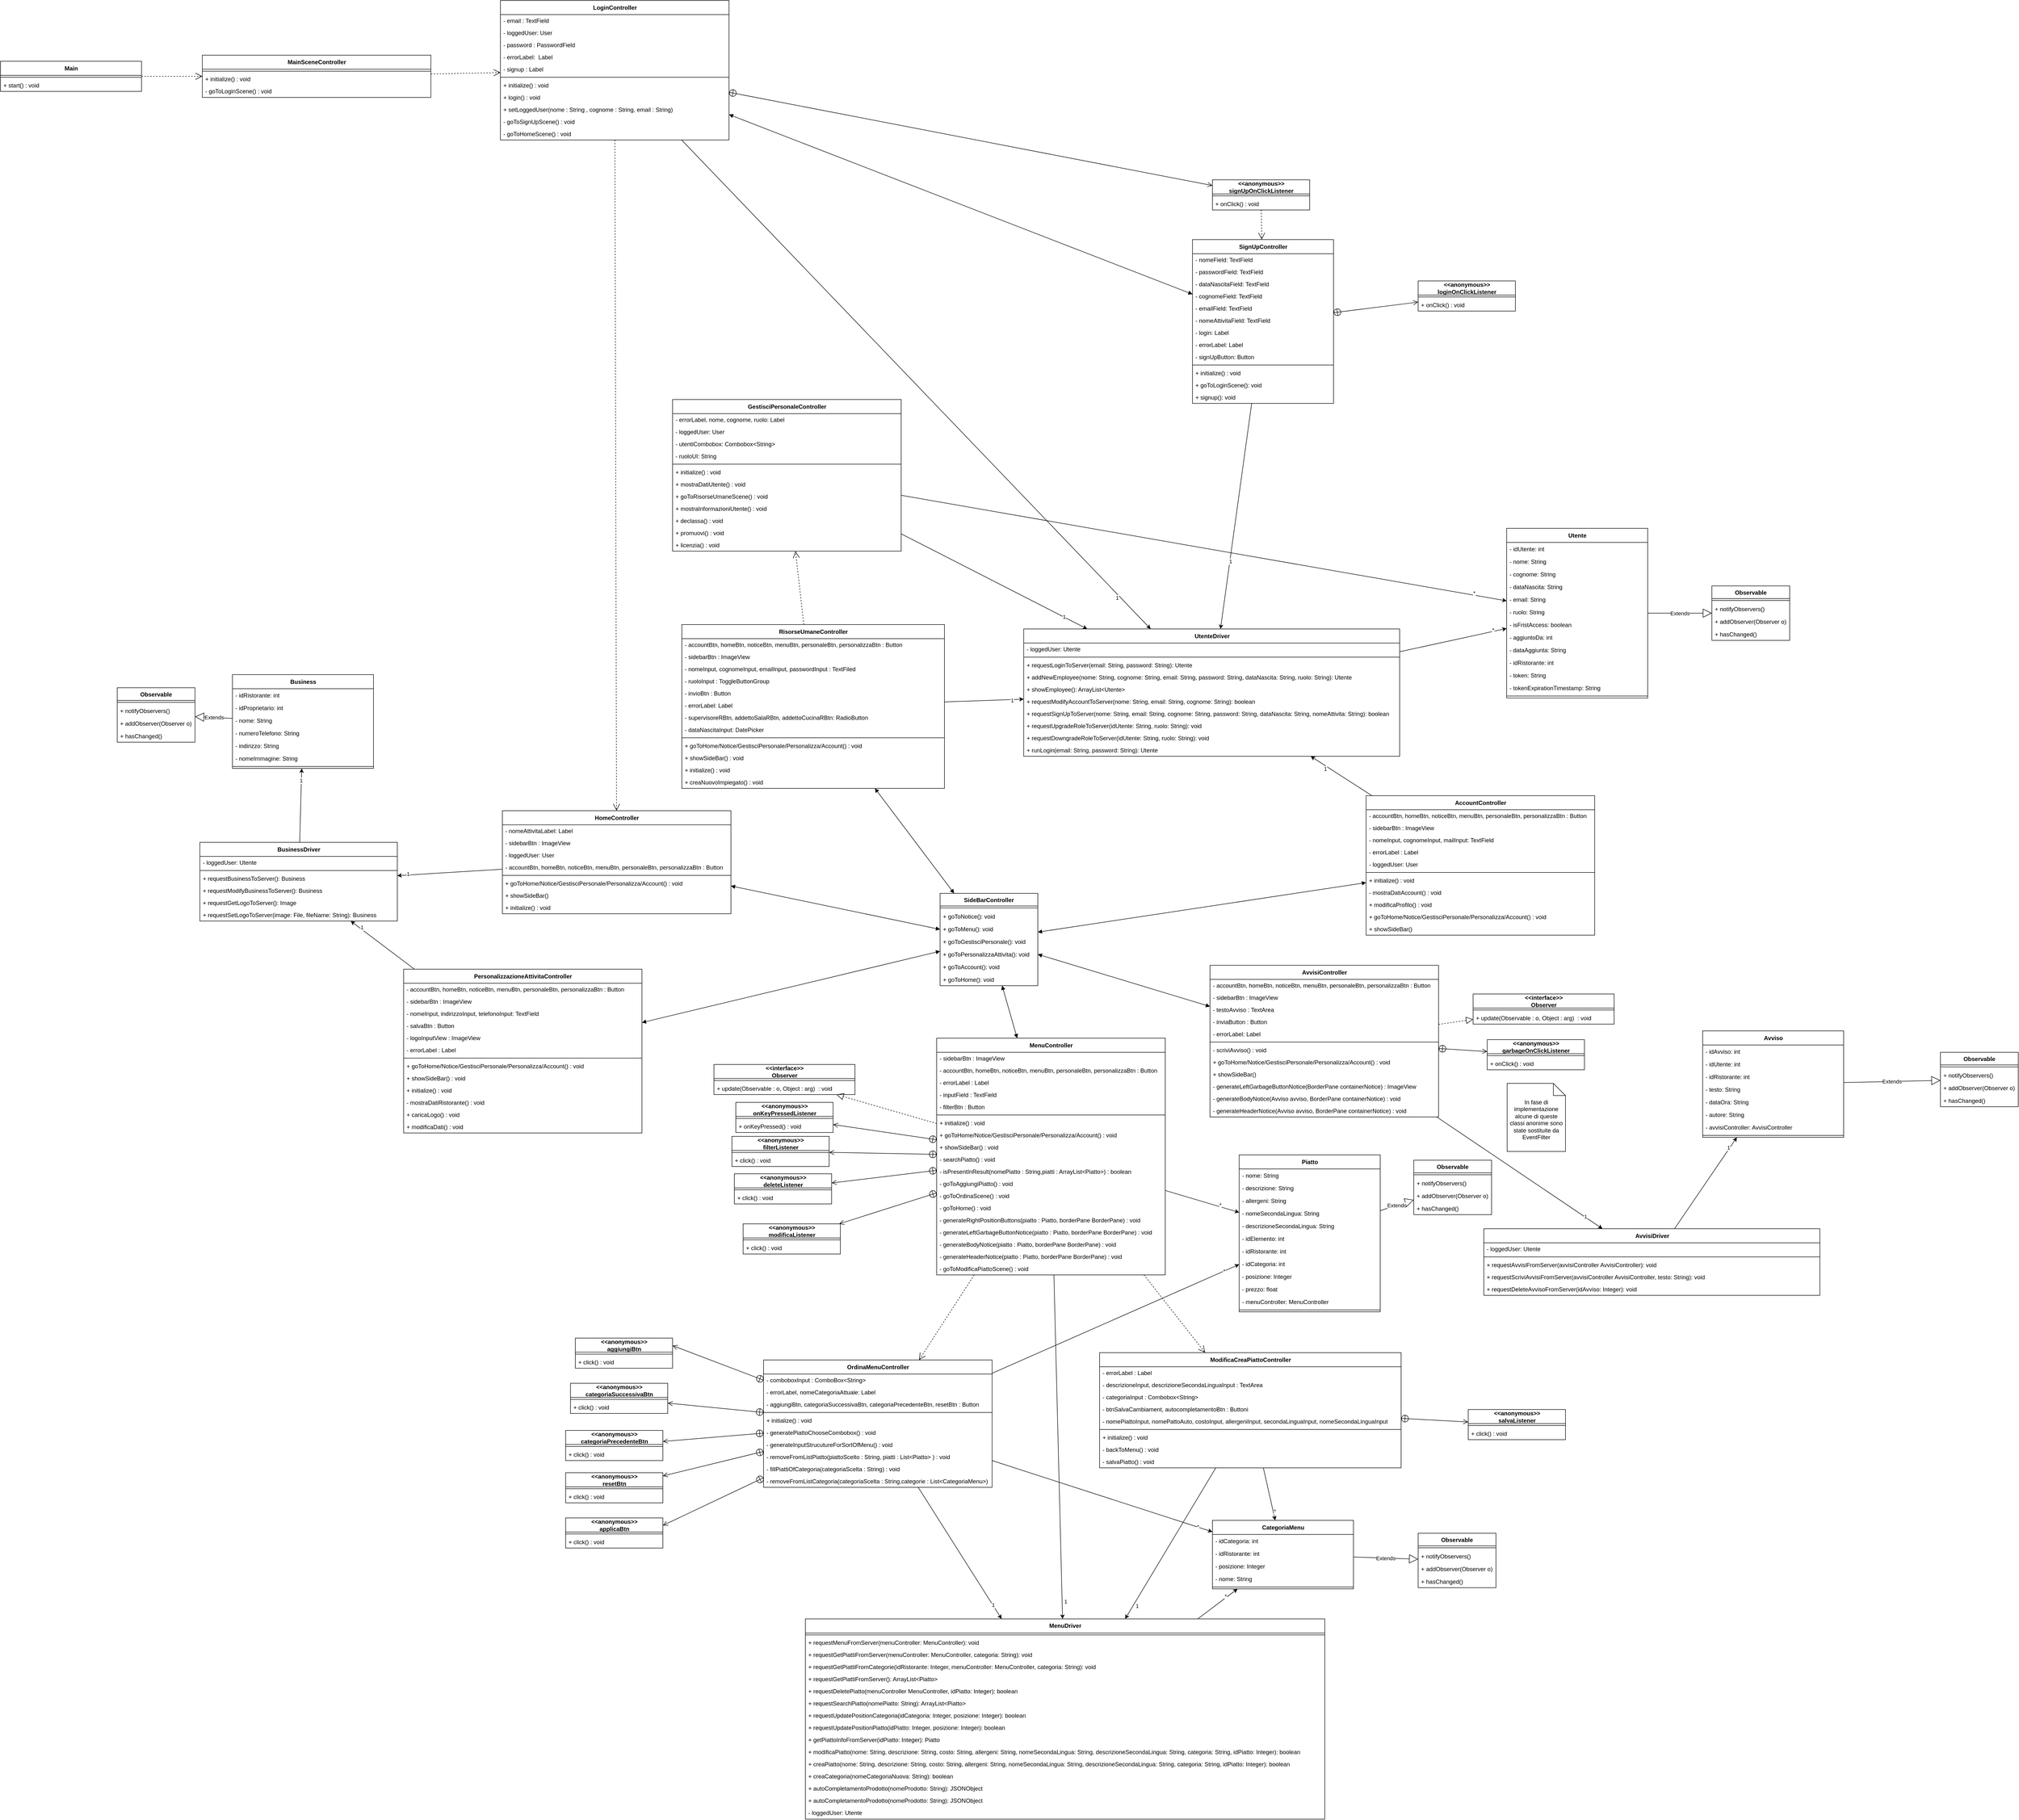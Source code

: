 <mxfile>
    <diagram id="V1M_aC5qeyScrHkTG354" name="Page-1">
        <mxGraphModel dx="6603" dy="4740" grid="1" gridSize="10" guides="1" tooltips="1" connect="1" arrows="1" fold="1" page="1" pageScale="1" pageWidth="850" pageHeight="1100" math="0" shadow="0">
            <root>
                <mxCell id="0"/>
                <mxCell id="1" parent="0"/>
                <mxCell id="2" value="Main" style="swimlane;fontStyle=1;align=center;verticalAlign=middle;childLayout=stackLayout;horizontal=1;startSize=29;horizontalStack=0;resizeParent=1;resizeParentMax=0;resizeLast=0;collapsible=0;marginBottom=0;html=1;" parent="1" vertex="1">
                    <mxGeometry x="-2280" y="-1766" width="290" height="62" as="geometry"/>
                </mxCell>
                <mxCell id="17" value="" style="line;strokeWidth=1;fillColor=none;align=left;verticalAlign=middle;spacingTop=-1;spacingLeft=3;spacingRight=3;rotatable=0;labelPosition=right;points=[];portConstraint=eastwest;strokeColor=inherit;" parent="2" vertex="1">
                    <mxGeometry y="29" width="290" height="8" as="geometry"/>
                </mxCell>
                <mxCell id="18" value="+ start() : void" style="text;html=1;strokeColor=none;fillColor=none;align=left;verticalAlign=middle;spacingLeft=4;spacingRight=4;overflow=hidden;rotatable=0;points=[[0,0.5],[1,0.5]];portConstraint=eastwest;" parent="2" vertex="1">
                    <mxGeometry y="37" width="290" height="25" as="geometry"/>
                </mxCell>
                <mxCell id="28" value="AccountController" style="swimlane;fontStyle=1;align=center;verticalAlign=middle;childLayout=stackLayout;horizontal=1;startSize=29;horizontalStack=0;resizeParent=1;resizeParentMax=0;resizeLast=0;collapsible=0;marginBottom=0;html=1;" parent="1" vertex="1">
                    <mxGeometry x="528" y="-255" width="470" height="287" as="geometry"/>
                </mxCell>
                <mxCell id="124" value="- accountBtn, homeBtn, noticeBtn, menuBtn, personaleBtn, personalizzaBtn : Button" style="text;html=1;strokeColor=none;fillColor=none;align=left;verticalAlign=middle;spacingLeft=4;spacingRight=4;overflow=hidden;rotatable=0;points=[[0,0.5],[1,0.5]];portConstraint=eastwest;" parent="28" vertex="1">
                    <mxGeometry y="29" width="470" height="25" as="geometry"/>
                </mxCell>
                <mxCell id="128" value="- sidebarBtn : ImageView" style="text;html=1;strokeColor=none;fillColor=none;align=left;verticalAlign=middle;spacingLeft=4;spacingRight=4;overflow=hidden;rotatable=0;points=[[0,0.5],[1,0.5]];portConstraint=eastwest;" parent="28" vertex="1">
                    <mxGeometry y="54" width="470" height="25" as="geometry"/>
                </mxCell>
                <mxCell id="129" value="- nomeInput, cognomeInput, mailInput: TextField" style="text;html=1;strokeColor=none;fillColor=none;align=left;verticalAlign=middle;spacingLeft=4;spacingRight=4;overflow=hidden;rotatable=0;points=[[0,0.5],[1,0.5]];portConstraint=eastwest;" parent="28" vertex="1">
                    <mxGeometry y="79" width="470" height="25" as="geometry"/>
                </mxCell>
                <mxCell id="130" value="- errorLabel : Label" style="text;html=1;strokeColor=none;fillColor=none;align=left;verticalAlign=middle;spacingLeft=4;spacingRight=4;overflow=hidden;rotatable=0;points=[[0,0.5],[1,0.5]];portConstraint=eastwest;" parent="28" vertex="1">
                    <mxGeometry y="104" width="470" height="25" as="geometry"/>
                </mxCell>
                <mxCell id="134" value="- loggedUser: User" style="text;html=1;strokeColor=none;fillColor=none;align=left;verticalAlign=middle;spacingLeft=4;spacingRight=4;overflow=hidden;rotatable=0;points=[[0,0.5],[1,0.5]];portConstraint=eastwest;" parent="28" vertex="1">
                    <mxGeometry y="129" width="470" height="25" as="geometry"/>
                </mxCell>
                <mxCell id="29" value="" style="line;strokeWidth=1;fillColor=none;align=left;verticalAlign=middle;spacingTop=-1;spacingLeft=3;spacingRight=3;rotatable=0;labelPosition=right;points=[];portConstraint=eastwest;strokeColor=inherit;" parent="28" vertex="1">
                    <mxGeometry y="154" width="470" height="8" as="geometry"/>
                </mxCell>
                <mxCell id="30" value="+ initialize() : void" style="text;html=1;strokeColor=none;fillColor=none;align=left;verticalAlign=middle;spacingLeft=4;spacingRight=4;overflow=hidden;rotatable=0;points=[[0,0.5],[1,0.5]];portConstraint=eastwest;" parent="28" vertex="1">
                    <mxGeometry y="162" width="470" height="25" as="geometry"/>
                </mxCell>
                <mxCell id="135" value="- mostraDatiAccount() : void" style="text;html=1;strokeColor=none;fillColor=none;align=left;verticalAlign=middle;spacingLeft=4;spacingRight=4;overflow=hidden;rotatable=0;points=[[0,0.5],[1,0.5]];portConstraint=eastwest;" parent="28" vertex="1">
                    <mxGeometry y="187" width="470" height="25" as="geometry"/>
                </mxCell>
                <mxCell id="136" value="+ modificaProfilo() : void" style="text;html=1;strokeColor=none;fillColor=none;align=left;verticalAlign=middle;spacingLeft=4;spacingRight=4;overflow=hidden;rotatable=0;points=[[0,0.5],[1,0.5]];portConstraint=eastwest;" parent="28" vertex="1">
                    <mxGeometry y="212" width="470" height="25" as="geometry"/>
                </mxCell>
                <mxCell id="137" value="+ goToHome/Notice/GestisciPersonale/Personalizza/Account() : void" style="text;html=1;strokeColor=none;fillColor=none;align=left;verticalAlign=middle;spacingLeft=4;spacingRight=4;overflow=hidden;rotatable=0;points=[[0,0.5],[1,0.5]];portConstraint=eastwest;" parent="28" vertex="1">
                    <mxGeometry y="237" width="470" height="25" as="geometry"/>
                </mxCell>
                <mxCell id="141" value="+ showSideBar()" style="text;html=1;strokeColor=none;fillColor=none;align=left;verticalAlign=middle;spacingLeft=4;spacingRight=4;overflow=hidden;rotatable=0;points=[[0,0.5],[1,0.5]];portConstraint=eastwest;" parent="28" vertex="1">
                    <mxGeometry y="262" width="470" height="25" as="geometry"/>
                </mxCell>
                <mxCell id="458" style="edgeStyle=none;html=1;" parent="1" source="31" target="64" edge="1">
                    <mxGeometry relative="1" as="geometry"/>
                </mxCell>
                <mxCell id="459" value="1" style="edgeLabel;html=1;align=center;verticalAlign=middle;resizable=0;points=[];" parent="458" connectable="0" vertex="1">
                    <mxGeometry x="0.791" y="1" relative="1" as="geometry">
                        <mxPoint as="offset"/>
                    </mxGeometry>
                </mxCell>
                <mxCell id="31" value="AvvisiController" style="swimlane;fontStyle=1;align=center;verticalAlign=middle;childLayout=stackLayout;horizontal=1;startSize=29;horizontalStack=0;resizeParent=1;resizeParentMax=0;resizeLast=0;collapsible=0;marginBottom=0;html=1;" parent="1" vertex="1">
                    <mxGeometry x="207" y="94" width="470" height="312" as="geometry"/>
                </mxCell>
                <mxCell id="146" value="- accountBtn, homeBtn, noticeBtn, menuBtn, personaleBtn, personalizzaBtn : Button" style="text;html=1;strokeColor=none;fillColor=none;align=left;verticalAlign=middle;spacingLeft=4;spacingRight=4;overflow=hidden;rotatable=0;points=[[0,0.5],[1,0.5]];portConstraint=eastwest;" parent="31" vertex="1">
                    <mxGeometry y="29" width="470" height="25" as="geometry"/>
                </mxCell>
                <mxCell id="147" value="- sidebarBtn : ImageView" style="text;html=1;strokeColor=none;fillColor=none;align=left;verticalAlign=middle;spacingLeft=4;spacingRight=4;overflow=hidden;rotatable=0;points=[[0,0.5],[1,0.5]];portConstraint=eastwest;" parent="31" vertex="1">
                    <mxGeometry y="54" width="470" height="25" as="geometry"/>
                </mxCell>
                <mxCell id="148" value="- testoAvviso : TextArea" style="text;html=1;strokeColor=none;fillColor=none;align=left;verticalAlign=middle;spacingLeft=4;spacingRight=4;overflow=hidden;rotatable=0;points=[[0,0.5],[1,0.5]];portConstraint=eastwest;" parent="31" vertex="1">
                    <mxGeometry y="79" width="470" height="25" as="geometry"/>
                </mxCell>
                <mxCell id="149" value="- inviaButton : Button" style="text;html=1;strokeColor=none;fillColor=none;align=left;verticalAlign=middle;spacingLeft=4;spacingRight=4;overflow=hidden;rotatable=0;points=[[0,0.5],[1,0.5]];portConstraint=eastwest;" parent="31" vertex="1">
                    <mxGeometry y="104" width="470" height="25" as="geometry"/>
                </mxCell>
                <mxCell id="150" value="- errorLabel: Label" style="text;html=1;strokeColor=none;fillColor=none;align=left;verticalAlign=middle;spacingLeft=4;spacingRight=4;overflow=hidden;rotatable=0;points=[[0,0.5],[1,0.5]];portConstraint=eastwest;" parent="31" vertex="1">
                    <mxGeometry y="129" width="470" height="25" as="geometry"/>
                </mxCell>
                <mxCell id="32" value="" style="line;strokeWidth=1;fillColor=none;align=left;verticalAlign=middle;spacingTop=-1;spacingLeft=3;spacingRight=3;rotatable=0;labelPosition=right;points=[];portConstraint=eastwest;strokeColor=inherit;" parent="31" vertex="1">
                    <mxGeometry y="154" width="470" height="8" as="geometry"/>
                </mxCell>
                <mxCell id="33" value="- scriviAvviso() : void" style="text;html=1;strokeColor=none;fillColor=none;align=left;verticalAlign=middle;spacingLeft=4;spacingRight=4;overflow=hidden;rotatable=0;points=[[0,0.5],[1,0.5]];portConstraint=eastwest;" parent="31" vertex="1">
                    <mxGeometry y="162" width="470" height="25" as="geometry"/>
                </mxCell>
                <mxCell id="153" value="+ goToHome/Notice/GestisciPersonale/Personalizza/Account() : void" style="text;html=1;strokeColor=none;fillColor=none;align=left;verticalAlign=middle;spacingLeft=4;spacingRight=4;overflow=hidden;rotatable=0;points=[[0,0.5],[1,0.5]];portConstraint=eastwest;" parent="31" vertex="1">
                    <mxGeometry y="187" width="470" height="25" as="geometry"/>
                </mxCell>
                <mxCell id="154" value="+ showSideBar()" style="text;html=1;strokeColor=none;fillColor=none;align=left;verticalAlign=middle;spacingLeft=4;spacingRight=4;overflow=hidden;rotatable=0;points=[[0,0.5],[1,0.5]];portConstraint=eastwest;" parent="31" vertex="1">
                    <mxGeometry y="212" width="470" height="25" as="geometry"/>
                </mxCell>
                <mxCell id="156" value="- generateLeftGarbageButtonNotice(BorderPane containerNotice) : ImageView" style="text;html=1;strokeColor=none;fillColor=none;align=left;verticalAlign=middle;spacingLeft=4;spacingRight=4;overflow=hidden;rotatable=0;points=[[0,0.5],[1,0.5]];portConstraint=eastwest;" parent="31" vertex="1">
                    <mxGeometry y="237" width="470" height="25" as="geometry"/>
                </mxCell>
                <mxCell id="157" value="- generateBodyNotice(Avviso avviso, BorderPane containerNotice) : void" style="text;html=1;strokeColor=none;fillColor=none;align=left;verticalAlign=middle;spacingLeft=4;spacingRight=4;overflow=hidden;rotatable=0;points=[[0,0.5],[1,0.5]];portConstraint=eastwest;" parent="31" vertex="1">
                    <mxGeometry y="262" width="470" height="25" as="geometry"/>
                </mxCell>
                <mxCell id="158" value="- generateHeaderNotice(Avviso avviso, BorderPane containerNotice) : void" style="text;html=1;strokeColor=none;fillColor=none;align=left;verticalAlign=middle;spacingLeft=4;spacingRight=4;overflow=hidden;rotatable=0;points=[[0,0.5],[1,0.5]];portConstraint=eastwest;" parent="31" vertex="1">
                    <mxGeometry y="287" width="470" height="25" as="geometry"/>
                </mxCell>
                <mxCell id="446" style="edgeStyle=none;html=1;" parent="1" source="34" target="71" edge="1">
                    <mxGeometry relative="1" as="geometry"/>
                </mxCell>
                <mxCell id="447" value="1" style="edgeLabel;html=1;align=center;verticalAlign=middle;resizable=0;points=[];" parent="446" connectable="0" vertex="1">
                    <mxGeometry x="0.747" y="1" relative="1" as="geometry">
                        <mxPoint as="offset"/>
                    </mxGeometry>
                </mxCell>
                <mxCell id="479" style="edgeStyle=none;html=1;" parent="1" source="34" target="81" edge="1">
                    <mxGeometry relative="1" as="geometry"/>
                </mxCell>
                <mxCell id="480" value="*" style="edgeLabel;html=1;align=center;verticalAlign=middle;resizable=0;points=[];" parent="479" connectable="0" vertex="1">
                    <mxGeometry x="0.893" y="5" relative="1" as="geometry">
                        <mxPoint x="-1" as="offset"/>
                    </mxGeometry>
                </mxCell>
                <mxCell id="34" value="GestisciPersonaleController" style="swimlane;fontStyle=1;align=center;verticalAlign=middle;childLayout=stackLayout;horizontal=1;startSize=29;horizontalStack=0;resizeParent=1;resizeParentMax=0;resizeLast=0;collapsible=0;marginBottom=0;html=1;" parent="1" vertex="1">
                    <mxGeometry x="-898" y="-1070" width="470" height="312" as="geometry"/>
                </mxCell>
                <mxCell id="163" value="- errorLabel, nome, cognome, ruolo: Label" style="text;html=1;strokeColor=none;fillColor=none;align=left;verticalAlign=middle;spacingLeft=4;spacingRight=4;overflow=hidden;rotatable=0;points=[[0,0.5],[1,0.5]];portConstraint=eastwest;" parent="34" vertex="1">
                    <mxGeometry y="29" width="470" height="25" as="geometry"/>
                </mxCell>
                <mxCell id="199" value="- loggedUser: User" style="text;html=1;strokeColor=none;fillColor=none;align=left;verticalAlign=middle;spacingLeft=4;spacingRight=4;overflow=hidden;rotatable=0;points=[[0,0.5],[1,0.5]];portConstraint=eastwest;" parent="34" vertex="1">
                    <mxGeometry y="54" width="470" height="25" as="geometry"/>
                </mxCell>
                <mxCell id="169" value="- utentiCombobox: Combobox&amp;lt;String&amp;gt;" style="text;html=1;strokeColor=none;fillColor=none;align=left;verticalAlign=middle;spacingLeft=4;spacingRight=4;overflow=hidden;rotatable=0;points=[[0,0.5],[1,0.5]];portConstraint=eastwest;" parent="34" vertex="1">
                    <mxGeometry y="79" width="470" height="25" as="geometry"/>
                </mxCell>
                <mxCell id="171" value="- ruoloUI: String" style="text;html=1;strokeColor=none;fillColor=none;align=left;verticalAlign=middle;spacingLeft=4;spacingRight=4;overflow=hidden;rotatable=0;points=[[0,0.5],[1,0.5]];portConstraint=eastwest;" parent="34" vertex="1">
                    <mxGeometry y="104" width="470" height="25" as="geometry"/>
                </mxCell>
                <mxCell id="35" value="" style="line;strokeWidth=1;fillColor=none;align=left;verticalAlign=middle;spacingTop=-1;spacingLeft=3;spacingRight=3;rotatable=0;labelPosition=right;points=[];portConstraint=eastwest;strokeColor=inherit;" parent="34" vertex="1">
                    <mxGeometry y="129" width="470" height="8" as="geometry"/>
                </mxCell>
                <mxCell id="36" value="+ initialize() : void" style="text;html=1;strokeColor=none;fillColor=none;align=left;verticalAlign=middle;spacingLeft=4;spacingRight=4;overflow=hidden;rotatable=0;points=[[0,0.5],[1,0.5]];portConstraint=eastwest;" parent="34" vertex="1">
                    <mxGeometry y="137" width="470" height="25" as="geometry"/>
                </mxCell>
                <mxCell id="170" value="+ mostraDatiUtente() : void" style="text;html=1;strokeColor=none;fillColor=none;align=left;verticalAlign=middle;spacingLeft=4;spacingRight=4;overflow=hidden;rotatable=0;points=[[0,0.5],[1,0.5]];portConstraint=eastwest;" parent="34" vertex="1">
                    <mxGeometry y="162" width="470" height="25" as="geometry"/>
                </mxCell>
                <mxCell id="172" value="+ goToRisorseUmaneScene() : void" style="text;html=1;strokeColor=none;fillColor=none;align=left;verticalAlign=middle;spacingLeft=4;spacingRight=4;overflow=hidden;rotatable=0;points=[[0,0.5],[1,0.5]];portConstraint=eastwest;" parent="34" vertex="1">
                    <mxGeometry y="187" width="470" height="25" as="geometry"/>
                </mxCell>
                <mxCell id="173" value="+ mostraInformazioniUtente() : void" style="text;html=1;strokeColor=none;fillColor=none;align=left;verticalAlign=middle;spacingLeft=4;spacingRight=4;overflow=hidden;rotatable=0;points=[[0,0.5],[1,0.5]];portConstraint=eastwest;" parent="34" vertex="1">
                    <mxGeometry y="212" width="470" height="25" as="geometry"/>
                </mxCell>
                <mxCell id="175" value="+ declassa() : void" style="text;html=1;strokeColor=none;fillColor=none;align=left;verticalAlign=middle;spacingLeft=4;spacingRight=4;overflow=hidden;rotatable=0;points=[[0,0.5],[1,0.5]];portConstraint=eastwest;" parent="34" vertex="1">
                    <mxGeometry y="237" width="470" height="25" as="geometry"/>
                </mxCell>
                <mxCell id="176" value="+ promuovi() : void" style="text;html=1;strokeColor=none;fillColor=none;align=left;verticalAlign=middle;spacingLeft=4;spacingRight=4;overflow=hidden;rotatable=0;points=[[0,0.5],[1,0.5]];portConstraint=eastwest;" parent="34" vertex="1">
                    <mxGeometry y="262" width="470" height="25" as="geometry"/>
                </mxCell>
                <mxCell id="177" value="+ licenzia() : void" style="text;html=1;strokeColor=none;fillColor=none;align=left;verticalAlign=middle;spacingLeft=4;spacingRight=4;overflow=hidden;rotatable=0;points=[[0,0.5],[1,0.5]];portConstraint=eastwest;" parent="34" vertex="1">
                    <mxGeometry y="287" width="470" height="25" as="geometry"/>
                </mxCell>
                <mxCell id="461" style="edgeStyle=none;html=1;" parent="1" source="37" target="67" edge="1">
                    <mxGeometry relative="1" as="geometry"/>
                </mxCell>
                <mxCell id="462" value="1" style="edgeLabel;html=1;align=center;verticalAlign=middle;resizable=0;points=[];" parent="461" connectable="0" vertex="1">
                    <mxGeometry x="0.796" y="-3" relative="1" as="geometry">
                        <mxPoint as="offset"/>
                    </mxGeometry>
                </mxCell>
                <mxCell id="37" value="HomeController" style="swimlane;fontStyle=1;align=center;verticalAlign=middle;childLayout=stackLayout;horizontal=1;startSize=29;horizontalStack=0;resizeParent=1;resizeParentMax=0;resizeLast=0;collapsible=0;marginBottom=0;html=1;" parent="1" vertex="1">
                    <mxGeometry x="-1248" y="-224" width="470" height="212" as="geometry"/>
                </mxCell>
                <mxCell id="183" value="- nomeAttivitaLabel: Label" style="text;html=1;strokeColor=none;fillColor=none;align=left;verticalAlign=middle;spacingLeft=4;spacingRight=4;overflow=hidden;rotatable=0;points=[[0,0.5],[1,0.5]];portConstraint=eastwest;" parent="37" vertex="1">
                    <mxGeometry y="29" width="470" height="25" as="geometry"/>
                </mxCell>
                <mxCell id="180" value="- sidebarBtn : ImageView" style="text;html=1;strokeColor=none;fillColor=none;align=left;verticalAlign=middle;spacingLeft=4;spacingRight=4;overflow=hidden;rotatable=0;points=[[0,0.5],[1,0.5]];portConstraint=eastwest;" parent="37" vertex="1">
                    <mxGeometry y="54" width="470" height="25" as="geometry"/>
                </mxCell>
                <mxCell id="198" value="- loggedUser: User" style="text;html=1;strokeColor=none;fillColor=none;align=left;verticalAlign=middle;spacingLeft=4;spacingRight=4;overflow=hidden;rotatable=0;points=[[0,0.5],[1,0.5]];portConstraint=eastwest;" parent="37" vertex="1">
                    <mxGeometry y="79" width="470" height="25" as="geometry"/>
                </mxCell>
                <mxCell id="179" value="- accountBtn, homeBtn, noticeBtn, menuBtn, personaleBtn, personalizzaBtn : Button" style="text;html=1;strokeColor=none;fillColor=none;align=left;verticalAlign=middle;spacingLeft=4;spacingRight=4;overflow=hidden;rotatable=0;points=[[0,0.5],[1,0.5]];portConstraint=eastwest;" parent="37" vertex="1">
                    <mxGeometry y="104" width="470" height="25" as="geometry"/>
                </mxCell>
                <mxCell id="38" value="" style="line;strokeWidth=1;fillColor=none;align=left;verticalAlign=middle;spacingTop=-1;spacingLeft=3;spacingRight=3;rotatable=0;labelPosition=right;points=[];portConstraint=eastwest;strokeColor=inherit;" parent="37" vertex="1">
                    <mxGeometry y="129" width="470" height="8" as="geometry"/>
                </mxCell>
                <mxCell id="181" value="+ goToHome/Notice/GestisciPersonale/Personalizza/Account() : void" style="text;html=1;strokeColor=none;fillColor=none;align=left;verticalAlign=middle;spacingLeft=4;spacingRight=4;overflow=hidden;rotatable=0;points=[[0,0.5],[1,0.5]];portConstraint=eastwest;" parent="37" vertex="1">
                    <mxGeometry y="137" width="470" height="25" as="geometry"/>
                </mxCell>
                <mxCell id="182" value="+ showSideBar()" style="text;html=1;strokeColor=none;fillColor=none;align=left;verticalAlign=middle;spacingLeft=4;spacingRight=4;overflow=hidden;rotatable=0;points=[[0,0.5],[1,0.5]];portConstraint=eastwest;" parent="37" vertex="1">
                    <mxGeometry y="162" width="470" height="25" as="geometry"/>
                </mxCell>
                <mxCell id="39" value="+ initialize() : void" style="text;html=1;strokeColor=none;fillColor=none;align=left;verticalAlign=middle;spacingLeft=4;spacingRight=4;overflow=hidden;rotatable=0;points=[[0,0.5],[1,0.5]];portConstraint=eastwest;" parent="37" vertex="1">
                    <mxGeometry y="187" width="470" height="25" as="geometry"/>
                </mxCell>
                <mxCell id="444" style="edgeStyle=none;html=1;" parent="1" source="40" target="71" edge="1">
                    <mxGeometry relative="1" as="geometry"/>
                </mxCell>
                <mxCell id="445" value="1" style="edgeLabel;html=1;align=center;verticalAlign=middle;resizable=0;points=[];" parent="444" connectable="0" vertex="1">
                    <mxGeometry x="0.865" y="-5" relative="1" as="geometry">
                        <mxPoint as="offset"/>
                    </mxGeometry>
                </mxCell>
                <mxCell id="40" value="LoginController" style="swimlane;fontStyle=1;align=center;verticalAlign=middle;childLayout=stackLayout;horizontal=1;startSize=29;horizontalStack=0;resizeParent=1;resizeParentMax=0;resizeLast=0;collapsible=0;marginBottom=0;html=1;" parent="1" vertex="1">
                    <mxGeometry x="-1252" y="-1891" width="470" height="287" as="geometry"/>
                </mxCell>
                <mxCell id="187" value="- email : TextField" style="text;html=1;strokeColor=none;fillColor=none;align=left;verticalAlign=middle;spacingLeft=4;spacingRight=4;overflow=hidden;rotatable=0;points=[[0,0.5],[1,0.5]];portConstraint=eastwest;" parent="40" vertex="1">
                    <mxGeometry y="29" width="470" height="25" as="geometry"/>
                </mxCell>
                <mxCell id="197" value="- loggedUser: User" style="text;html=1;strokeColor=none;fillColor=none;align=left;verticalAlign=middle;spacingLeft=4;spacingRight=4;overflow=hidden;rotatable=0;points=[[0,0.5],[1,0.5]];portConstraint=eastwest;" parent="40" vertex="1">
                    <mxGeometry y="54" width="470" height="25" as="geometry"/>
                </mxCell>
                <mxCell id="188" value="- password : PasswordField" style="text;html=1;strokeColor=none;fillColor=none;align=left;verticalAlign=middle;spacingLeft=4;spacingRight=4;overflow=hidden;rotatable=0;points=[[0,0.5],[1,0.5]];portConstraint=eastwest;" parent="40" vertex="1">
                    <mxGeometry y="79" width="470" height="25" as="geometry"/>
                </mxCell>
                <mxCell id="195" value="- errorLabel:&amp;nbsp; Label" style="text;html=1;strokeColor=none;fillColor=none;align=left;verticalAlign=middle;spacingLeft=4;spacingRight=4;overflow=hidden;rotatable=0;points=[[0,0.5],[1,0.5]];portConstraint=eastwest;" parent="40" vertex="1">
                    <mxGeometry y="104" width="470" height="25" as="geometry"/>
                </mxCell>
                <mxCell id="196" value="- signup : Label" style="text;html=1;strokeColor=none;fillColor=none;align=left;verticalAlign=middle;spacingLeft=4;spacingRight=4;overflow=hidden;rotatable=0;points=[[0,0.5],[1,0.5]];portConstraint=eastwest;" parent="40" vertex="1">
                    <mxGeometry y="129" width="470" height="25" as="geometry"/>
                </mxCell>
                <mxCell id="41" value="" style="line;strokeWidth=1;fillColor=none;align=left;verticalAlign=middle;spacingTop=-1;spacingLeft=3;spacingRight=3;rotatable=0;labelPosition=right;points=[];portConstraint=eastwest;strokeColor=inherit;" parent="40" vertex="1">
                    <mxGeometry y="154" width="470" height="8" as="geometry"/>
                </mxCell>
                <mxCell id="42" value="+ initialize() : void" style="text;html=1;strokeColor=none;fillColor=none;align=left;verticalAlign=middle;spacingLeft=4;spacingRight=4;overflow=hidden;rotatable=0;points=[[0,0.5],[1,0.5]];portConstraint=eastwest;" parent="40" vertex="1">
                    <mxGeometry y="162" width="470" height="25" as="geometry"/>
                </mxCell>
                <mxCell id="204" value="+ login() : void" style="text;html=1;strokeColor=none;fillColor=none;align=left;verticalAlign=middle;spacingLeft=4;spacingRight=4;overflow=hidden;rotatable=0;points=[[0,0.5],[1,0.5]];portConstraint=eastwest;" parent="40" vertex="1">
                    <mxGeometry y="187" width="470" height="25" as="geometry"/>
                </mxCell>
                <mxCell id="205" value="+ setLoggedUser(nome : String , cognome : String, email : String)" style="text;html=1;strokeColor=none;fillColor=none;align=left;verticalAlign=middle;spacingLeft=4;spacingRight=4;overflow=hidden;rotatable=0;points=[[0,0.5],[1,0.5]];portConstraint=eastwest;" parent="40" vertex="1">
                    <mxGeometry y="212" width="470" height="25" as="geometry"/>
                </mxCell>
                <mxCell id="208" value="-&amp;nbsp;goToSignUpScene() : void" style="text;html=1;strokeColor=none;fillColor=none;align=left;verticalAlign=middle;spacingLeft=4;spacingRight=4;overflow=hidden;rotatable=0;points=[[0,0.5],[1,0.5]];portConstraint=eastwest;" parent="40" vertex="1">
                    <mxGeometry y="237" width="470" height="25" as="geometry"/>
                </mxCell>
                <mxCell id="210" value="-&amp;nbsp;goToHomeScene() : void" style="text;html=1;strokeColor=none;fillColor=none;align=left;verticalAlign=middle;spacingLeft=4;spacingRight=4;overflow=hidden;rotatable=0;points=[[0,0.5],[1,0.5]];portConstraint=eastwest;" parent="40" vertex="1">
                    <mxGeometry y="262" width="470" height="25" as="geometry"/>
                </mxCell>
                <mxCell id="43" value="MainSceneController" style="swimlane;fontStyle=1;align=center;verticalAlign=middle;childLayout=stackLayout;horizontal=1;startSize=29;horizontalStack=0;resizeParent=1;resizeParentMax=0;resizeLast=0;collapsible=0;marginBottom=0;html=1;" parent="1" vertex="1">
                    <mxGeometry x="-1865" y="-1778.5" width="470" height="87" as="geometry"/>
                </mxCell>
                <mxCell id="44" value="" style="line;strokeWidth=1;fillColor=none;align=left;verticalAlign=middle;spacingTop=-1;spacingLeft=3;spacingRight=3;rotatable=0;labelPosition=right;points=[];portConstraint=eastwest;strokeColor=inherit;" parent="43" vertex="1">
                    <mxGeometry y="29" width="470" height="8" as="geometry"/>
                </mxCell>
                <mxCell id="45" value="+ initialize() : void" style="text;html=1;strokeColor=none;fillColor=none;align=left;verticalAlign=middle;spacingLeft=4;spacingRight=4;overflow=hidden;rotatable=0;points=[[0,0.5],[1,0.5]];portConstraint=eastwest;" parent="43" vertex="1">
                    <mxGeometry y="37" width="470" height="25" as="geometry"/>
                </mxCell>
                <mxCell id="219" value="- goToLoginScene() : void" style="text;html=1;strokeColor=none;fillColor=none;align=left;verticalAlign=middle;spacingLeft=4;spacingRight=4;overflow=hidden;rotatable=0;points=[[0,0.5],[1,0.5]];portConstraint=eastwest;" parent="43" vertex="1">
                    <mxGeometry y="62" width="470" height="25" as="geometry"/>
                </mxCell>
                <mxCell id="449" style="edgeStyle=none;html=1;" parent="1" source="46" target="69" edge="1">
                    <mxGeometry relative="1" as="geometry"/>
                </mxCell>
                <mxCell id="450" value="1" style="edgeLabel;html=1;align=center;verticalAlign=middle;resizable=0;points=[];" parent="449" connectable="0" vertex="1">
                    <mxGeometry x="0.906" y="7" relative="1" as="geometry">
                        <mxPoint y="-2" as="offset"/>
                    </mxGeometry>
                </mxCell>
                <mxCell id="482" style="edgeStyle=none;html=1;" parent="1" source="46" target="79" edge="1">
                    <mxGeometry relative="1" as="geometry"/>
                </mxCell>
                <mxCell id="483" value="*" style="edgeLabel;html=1;align=center;verticalAlign=middle;resizable=0;points=[];" parent="482" connectable="0" vertex="1">
                    <mxGeometry x="0.458" y="4" relative="1" as="geometry">
                        <mxPoint x="1" as="offset"/>
                    </mxGeometry>
                </mxCell>
                <mxCell id="46" value="MenuController" style="swimlane;fontStyle=1;align=center;verticalAlign=middle;childLayout=stackLayout;horizontal=1;startSize=29;horizontalStack=0;resizeParent=1;resizeParentMax=0;resizeLast=0;collapsible=0;marginBottom=0;html=1;" parent="1" vertex="1">
                    <mxGeometry x="-355" y="244" width="470" height="487" as="geometry"/>
                </mxCell>
                <mxCell id="213" value="- sidebarBtn : ImageView" style="text;html=1;strokeColor=none;fillColor=none;align=left;verticalAlign=middle;spacingLeft=4;spacingRight=4;overflow=hidden;rotatable=0;points=[[0,0.5],[1,0.5]];portConstraint=eastwest;" parent="46" vertex="1">
                    <mxGeometry y="29" width="470" height="25" as="geometry"/>
                </mxCell>
                <mxCell id="212" value="- accountBtn, homeBtn, noticeBtn, menuBtn, personaleBtn, personalizzaBtn : Button" style="text;html=1;strokeColor=none;fillColor=none;align=left;verticalAlign=middle;spacingLeft=4;spacingRight=4;overflow=hidden;rotatable=0;points=[[0,0.5],[1,0.5]];portConstraint=eastwest;" parent="46" vertex="1">
                    <mxGeometry y="54" width="470" height="25" as="geometry"/>
                </mxCell>
                <mxCell id="221" value="- errorLabel : Label" style="text;html=1;strokeColor=none;fillColor=none;align=left;verticalAlign=middle;spacingLeft=4;spacingRight=4;overflow=hidden;rotatable=0;points=[[0,0.5],[1,0.5]];portConstraint=eastwest;" parent="46" vertex="1">
                    <mxGeometry y="79" width="470" height="25" as="geometry"/>
                </mxCell>
                <mxCell id="223" value="- inputField : TextField" style="text;html=1;strokeColor=none;fillColor=none;align=left;verticalAlign=middle;spacingLeft=4;spacingRight=4;overflow=hidden;rotatable=0;points=[[0,0.5],[1,0.5]];portConstraint=eastwest;" parent="46" vertex="1">
                    <mxGeometry y="104" width="470" height="25" as="geometry"/>
                </mxCell>
                <mxCell id="224" value="- filterBtn : Button" style="text;html=1;strokeColor=none;fillColor=none;align=left;verticalAlign=middle;spacingLeft=4;spacingRight=4;overflow=hidden;rotatable=0;points=[[0,0.5],[1,0.5]];portConstraint=eastwest;" parent="46" vertex="1">
                    <mxGeometry y="129" width="470" height="25" as="geometry"/>
                </mxCell>
                <mxCell id="47" value="" style="line;strokeWidth=1;fillColor=none;align=left;verticalAlign=middle;spacingTop=-1;spacingLeft=3;spacingRight=3;rotatable=0;labelPosition=right;points=[];portConstraint=eastwest;strokeColor=inherit;" parent="46" vertex="1">
                    <mxGeometry y="154" width="470" height="8" as="geometry"/>
                </mxCell>
                <mxCell id="48" value="+ initialize() : void" style="text;html=1;strokeColor=none;fillColor=none;align=left;verticalAlign=middle;spacingLeft=4;spacingRight=4;overflow=hidden;rotatable=0;points=[[0,0.5],[1,0.5]];portConstraint=eastwest;" parent="46" vertex="1">
                    <mxGeometry y="162" width="470" height="25" as="geometry"/>
                </mxCell>
                <mxCell id="214" value="+ goToHome/Notice/GestisciPersonale/Personalizza/Account() : void" style="text;html=1;strokeColor=none;fillColor=none;align=left;verticalAlign=middle;spacingLeft=4;spacingRight=4;overflow=hidden;rotatable=0;points=[[0,0.5],[1,0.5]];portConstraint=eastwest;" parent="46" vertex="1">
                    <mxGeometry y="187" width="470" height="25" as="geometry"/>
                </mxCell>
                <mxCell id="215" value="+ showSideBar() : void" style="text;html=1;strokeColor=none;fillColor=none;align=left;verticalAlign=middle;spacingLeft=4;spacingRight=4;overflow=hidden;rotatable=0;points=[[0,0.5],[1,0.5]];portConstraint=eastwest;" parent="46" vertex="1">
                    <mxGeometry y="212" width="470" height="25" as="geometry"/>
                </mxCell>
                <mxCell id="229" value="- searchPiatto() : void" style="text;html=1;strokeColor=none;fillColor=none;align=left;verticalAlign=middle;spacingLeft=4;spacingRight=4;overflow=hidden;rotatable=0;points=[[0,0.5],[1,0.5]];portConstraint=eastwest;" parent="46" vertex="1">
                    <mxGeometry y="237" width="470" height="25" as="geometry"/>
                </mxCell>
                <mxCell id="231" value="- isPresentInResult(nomePiatto : String,piatti : ArrayList&amp;lt;Piatto&amp;gt;) : boolean" style="text;html=1;strokeColor=none;fillColor=none;align=left;verticalAlign=middle;spacingLeft=4;spacingRight=4;overflow=hidden;rotatable=0;points=[[0,0.5],[1,0.5]];portConstraint=eastwest;" parent="46" vertex="1">
                    <mxGeometry y="262" width="470" height="25" as="geometry"/>
                </mxCell>
                <mxCell id="232" value="-&amp;nbsp;goToAggiungiPiatto() : void" style="text;html=1;strokeColor=none;fillColor=none;align=left;verticalAlign=middle;spacingLeft=4;spacingRight=4;overflow=hidden;rotatable=0;points=[[0,0.5],[1,0.5]];portConstraint=eastwest;" parent="46" vertex="1">
                    <mxGeometry y="287" width="470" height="25" as="geometry"/>
                </mxCell>
                <mxCell id="236" value="-&amp;nbsp;goToOrdinaScene() : void" style="text;html=1;strokeColor=none;fillColor=none;align=left;verticalAlign=middle;spacingLeft=4;spacingRight=4;overflow=hidden;rotatable=0;points=[[0,0.5],[1,0.5]];portConstraint=eastwest;" parent="46" vertex="1">
                    <mxGeometry y="312" width="470" height="25" as="geometry"/>
                </mxCell>
                <mxCell id="238" value="-&amp;nbsp;goToHome() : void" style="text;html=1;strokeColor=none;fillColor=none;align=left;verticalAlign=middle;spacingLeft=4;spacingRight=4;overflow=hidden;rotatable=0;points=[[0,0.5],[1,0.5]];portConstraint=eastwest;" parent="46" vertex="1">
                    <mxGeometry y="337" width="470" height="25" as="geometry"/>
                </mxCell>
                <mxCell id="239" value="-&amp;nbsp;generateRightPositionButtons(piatto : Piatto, borderPane BorderPane) : void" style="text;html=1;strokeColor=none;fillColor=none;align=left;verticalAlign=middle;spacingLeft=4;spacingRight=4;overflow=hidden;rotatable=0;points=[[0,0.5],[1,0.5]];portConstraint=eastwest;" parent="46" vertex="1">
                    <mxGeometry y="362" width="470" height="25" as="geometry"/>
                </mxCell>
                <mxCell id="240" value="-&amp;nbsp;generateLeftGarbageButtonNotice(piatto : Piatto, borderPane BorderPane) : void" style="text;html=1;strokeColor=none;fillColor=none;align=left;verticalAlign=middle;spacingLeft=4;spacingRight=4;overflow=hidden;rotatable=0;points=[[0,0.5],[1,0.5]];portConstraint=eastwest;" parent="46" vertex="1">
                    <mxGeometry y="387" width="470" height="25" as="geometry"/>
                </mxCell>
                <mxCell id="242" value="-&amp;nbsp;generateBodyNotice(piatto : Piatto, borderPane BorderPane) : void" style="text;html=1;strokeColor=none;fillColor=none;align=left;verticalAlign=middle;spacingLeft=4;spacingRight=4;overflow=hidden;rotatable=0;points=[[0,0.5],[1,0.5]];portConstraint=eastwest;" parent="46" vertex="1">
                    <mxGeometry y="412" width="470" height="25" as="geometry"/>
                </mxCell>
                <mxCell id="243" value="-&amp;nbsp;generateHeaderNotice(piatto : Piatto, borderPane BorderPane) : void" style="text;html=1;strokeColor=none;fillColor=none;align=left;verticalAlign=middle;spacingLeft=4;spacingRight=4;overflow=hidden;rotatable=0;points=[[0,0.5],[1,0.5]];portConstraint=eastwest;" parent="46" vertex="1">
                    <mxGeometry y="437" width="470" height="25" as="geometry"/>
                </mxCell>
                <mxCell id="245" value="-&amp;nbsp;goToModificaPiattoScene() : void" style="text;html=1;strokeColor=none;fillColor=none;align=left;verticalAlign=middle;spacingLeft=4;spacingRight=4;overflow=hidden;rotatable=0;points=[[0,0.5],[1,0.5]];portConstraint=eastwest;" parent="46" vertex="1">
                    <mxGeometry y="462" width="470" height="25" as="geometry"/>
                </mxCell>
                <mxCell id="453" style="edgeStyle=none;html=1;" parent="1" source="49" target="69" edge="1">
                    <mxGeometry relative="1" as="geometry"/>
                </mxCell>
                <mxCell id="454" value="1" style="edgeLabel;html=1;align=center;verticalAlign=middle;resizable=0;points=[];" parent="453" connectable="0" vertex="1">
                    <mxGeometry x="0.809" y="6" relative="1" as="geometry">
                        <mxPoint x="1" y="-1" as="offset"/>
                    </mxGeometry>
                </mxCell>
                <mxCell id="475" style="edgeStyle=none;html=1;" parent="1" source="49" target="77" edge="1">
                    <mxGeometry relative="1" as="geometry"/>
                </mxCell>
                <mxCell id="476" value="*" style="edgeLabel;html=1;align=center;verticalAlign=middle;resizable=0;points=[];" parent="475" connectable="0" vertex="1">
                    <mxGeometry x="0.67" y="3" relative="1" as="geometry">
                        <mxPoint y="-1" as="offset"/>
                    </mxGeometry>
                </mxCell>
                <mxCell id="49" value="ModificaCreaPiattoController" style="swimlane;fontStyle=1;align=center;verticalAlign=middle;childLayout=stackLayout;horizontal=1;startSize=29;horizontalStack=0;resizeParent=1;resizeParentMax=0;resizeLast=0;collapsible=0;marginBottom=0;html=1;" parent="1" vertex="1">
                    <mxGeometry x="-20" y="891" width="620" height="237" as="geometry"/>
                </mxCell>
                <mxCell id="250" value="- errorLabel : Label" style="text;html=1;strokeColor=none;fillColor=none;align=left;verticalAlign=middle;spacingLeft=4;spacingRight=4;overflow=hidden;rotatable=0;points=[[0,0.5],[1,0.5]];portConstraint=eastwest;" parent="49" vertex="1">
                    <mxGeometry y="29" width="620" height="25" as="geometry"/>
                </mxCell>
                <mxCell id="251" value="- descrizioneInput, descrizioneSecondaLinguaInput : TextArea" style="text;html=1;strokeColor=none;fillColor=none;align=left;verticalAlign=middle;spacingLeft=4;spacingRight=4;overflow=hidden;rotatable=0;points=[[0,0.5],[1,0.5]];portConstraint=eastwest;" parent="49" vertex="1">
                    <mxGeometry y="54" width="620" height="25" as="geometry"/>
                </mxCell>
                <mxCell id="255" value="- categoriaInput : Combobox&amp;lt;String&amp;gt;" style="text;html=1;strokeColor=none;fillColor=none;align=left;verticalAlign=middle;spacingLeft=4;spacingRight=4;overflow=hidden;rotatable=0;points=[[0,0.5],[1,0.5]];portConstraint=eastwest;" parent="49" vertex="1">
                    <mxGeometry y="79" width="620" height="25" as="geometry"/>
                </mxCell>
                <mxCell id="260" value="- btnSalvaCambiament, autocompletamentoBtn : Buttoni" style="text;html=1;strokeColor=none;fillColor=none;align=left;verticalAlign=middle;spacingLeft=4;spacingRight=4;overflow=hidden;rotatable=0;points=[[0,0.5],[1,0.5]];portConstraint=eastwest;" parent="49" vertex="1">
                    <mxGeometry y="104" width="620" height="25" as="geometry"/>
                </mxCell>
                <mxCell id="252" value="- nomePiattoInput, nomePattoAuto, costoInput, allergeniInput, secondaLinguaInput, nomeSecondaLinguaInput" style="text;html=1;strokeColor=none;fillColor=none;align=left;verticalAlign=middle;spacingLeft=4;spacingRight=4;overflow=hidden;rotatable=0;points=[[0,0.5],[1,0.5]];portConstraint=eastwest;" parent="49" vertex="1">
                    <mxGeometry y="129" width="620" height="25" as="geometry"/>
                </mxCell>
                <mxCell id="50" value="" style="line;strokeWidth=1;fillColor=none;align=left;verticalAlign=middle;spacingTop=-1;spacingLeft=3;spacingRight=3;rotatable=0;labelPosition=right;points=[];portConstraint=eastwest;strokeColor=inherit;" parent="49" vertex="1">
                    <mxGeometry y="154" width="620" height="8" as="geometry"/>
                </mxCell>
                <mxCell id="51" value="+ initialize() : void" style="text;html=1;strokeColor=none;fillColor=none;align=left;verticalAlign=middle;spacingLeft=4;spacingRight=4;overflow=hidden;rotatable=0;points=[[0,0.5],[1,0.5]];portConstraint=eastwest;" parent="49" vertex="1">
                    <mxGeometry y="162" width="620" height="25" as="geometry"/>
                </mxCell>
                <mxCell id="265" value="- backToMenu() : void" style="text;html=1;strokeColor=none;fillColor=none;align=left;verticalAlign=middle;spacingLeft=4;spacingRight=4;overflow=hidden;rotatable=0;points=[[0,0.5],[1,0.5]];portConstraint=eastwest;" parent="49" vertex="1">
                    <mxGeometry y="187" width="620" height="25" as="geometry"/>
                </mxCell>
                <mxCell id="266" value="- salvaPiatto() : void" style="text;html=1;strokeColor=none;fillColor=none;align=left;verticalAlign=middle;spacingLeft=4;spacingRight=4;overflow=hidden;rotatable=0;points=[[0,0.5],[1,0.5]];portConstraint=eastwest;" parent="49" vertex="1">
                    <mxGeometry y="212" width="620" height="25" as="geometry"/>
                </mxCell>
                <mxCell id="451" style="edgeStyle=none;html=1;" parent="1" source="52" target="69" edge="1">
                    <mxGeometry relative="1" as="geometry"/>
                </mxCell>
                <mxCell id="452" value="1" style="edgeLabel;html=1;align=center;verticalAlign=middle;resizable=0;points=[];" parent="451" connectable="0" vertex="1">
                    <mxGeometry x="0.784" y="1" relative="1" as="geometry">
                        <mxPoint y="1" as="offset"/>
                    </mxGeometry>
                </mxCell>
                <mxCell id="468" style="edgeStyle=none;html=1;" parent="1" source="52" target="79" edge="1">
                    <mxGeometry relative="1" as="geometry"/>
                </mxCell>
                <mxCell id="470" value="*" style="edgeLabel;html=1;align=center;verticalAlign=middle;resizable=0;points=[];" parent="468" connectable="0" vertex="1">
                    <mxGeometry x="0.877" y="1" relative="1" as="geometry">
                        <mxPoint as="offset"/>
                    </mxGeometry>
                </mxCell>
                <mxCell id="471" style="edgeStyle=none;html=1;" parent="1" source="52" target="77" edge="1">
                    <mxGeometry relative="1" as="geometry"/>
                </mxCell>
                <mxCell id="472" value="*" style="edgeLabel;html=1;align=center;verticalAlign=middle;resizable=0;points=[];" parent="471" connectable="0" vertex="1">
                    <mxGeometry x="0.867" y="1" relative="1" as="geometry">
                        <mxPoint as="offset"/>
                    </mxGeometry>
                </mxCell>
                <mxCell id="52" value="OrdinaMenuController" style="swimlane;fontStyle=1;align=center;verticalAlign=middle;childLayout=stackLayout;horizontal=1;startSize=29;horizontalStack=0;resizeParent=1;resizeParentMax=0;resizeLast=0;collapsible=0;marginBottom=0;html=1;" parent="1" vertex="1">
                    <mxGeometry x="-711" y="906" width="470" height="262" as="geometry"/>
                </mxCell>
                <mxCell id="301" value="- comboboxInput : ComboBox&amp;lt;String&amp;gt;" style="text;html=1;strokeColor=none;fillColor=none;align=left;verticalAlign=middle;spacingLeft=4;spacingRight=4;overflow=hidden;rotatable=0;points=[[0,0.5],[1,0.5]];portConstraint=eastwest;" parent="52" vertex="1">
                    <mxGeometry y="29" width="470" height="25" as="geometry"/>
                </mxCell>
                <mxCell id="303" value="- errorLabel, nomeCategoriaAttuale: Label&amp;nbsp;" style="text;html=1;strokeColor=none;fillColor=none;align=left;verticalAlign=middle;spacingLeft=4;spacingRight=4;overflow=hidden;rotatable=0;points=[[0,0.5],[1,0.5]];portConstraint=eastwest;" parent="52" vertex="1">
                    <mxGeometry y="54" width="470" height="25" as="geometry"/>
                </mxCell>
                <mxCell id="305" value="- aggiungiBtn, categoriaSuccessivaBtn, categoriaPrecedenteBtn, resetBtn : Button" style="text;html=1;strokeColor=none;fillColor=none;align=left;verticalAlign=middle;spacingLeft=4;spacingRight=4;overflow=hidden;rotatable=0;points=[[0,0.5],[1,0.5]];portConstraint=eastwest;" parent="52" vertex="1">
                    <mxGeometry y="79" width="470" height="25" as="geometry"/>
                </mxCell>
                <mxCell id="53" value="" style="line;strokeWidth=1;fillColor=none;align=left;verticalAlign=middle;spacingTop=-1;spacingLeft=3;spacingRight=3;rotatable=0;labelPosition=right;points=[];portConstraint=eastwest;strokeColor=inherit;" parent="52" vertex="1">
                    <mxGeometry y="104" width="470" height="8" as="geometry"/>
                </mxCell>
                <mxCell id="54" value="+ initialize() : void" style="text;html=1;strokeColor=none;fillColor=none;align=left;verticalAlign=middle;spacingLeft=4;spacingRight=4;overflow=hidden;rotatable=0;points=[[0,0.5],[1,0.5]];portConstraint=eastwest;" parent="52" vertex="1">
                    <mxGeometry y="112" width="470" height="25" as="geometry"/>
                </mxCell>
                <mxCell id="308" value="- generatePiattoChooseCombobox() : void" style="text;html=1;strokeColor=none;fillColor=none;align=left;verticalAlign=middle;spacingLeft=4;spacingRight=4;overflow=hidden;rotatable=0;points=[[0,0.5],[1,0.5]];portConstraint=eastwest;" parent="52" vertex="1">
                    <mxGeometry y="137" width="470" height="25" as="geometry"/>
                </mxCell>
                <mxCell id="307" value="- generateInputStrucutureForSortOfMenu() : void" style="text;html=1;strokeColor=none;fillColor=none;align=left;verticalAlign=middle;spacingLeft=4;spacingRight=4;overflow=hidden;rotatable=0;points=[[0,0.5],[1,0.5]];portConstraint=eastwest;" parent="52" vertex="1">
                    <mxGeometry y="162" width="470" height="25" as="geometry"/>
                </mxCell>
                <mxCell id="309" value="- removeFromListPiatto(piattoScelto :&amp;nbsp;String, piatti :&amp;nbsp;List&amp;lt;Piatto&amp;gt; ) : void" style="text;html=1;strokeColor=none;fillColor=none;align=left;verticalAlign=middle;spacingLeft=4;spacingRight=4;overflow=hidden;rotatable=0;points=[[0,0.5],[1,0.5]];portConstraint=eastwest;" parent="52" vertex="1">
                    <mxGeometry y="187" width="470" height="25" as="geometry"/>
                </mxCell>
                <mxCell id="312" value="- fillPiattiOfCategoria(categoriaScelta :&amp;nbsp;String) : void" style="text;html=1;strokeColor=none;fillColor=none;align=left;verticalAlign=middle;spacingLeft=4;spacingRight=4;overflow=hidden;rotatable=0;points=[[0,0.5],[1,0.5]];portConstraint=eastwest;" parent="52" vertex="1">
                    <mxGeometry y="212" width="470" height="25" as="geometry"/>
                </mxCell>
                <mxCell id="311" value="- removeFromListCategoria(categoriaScelta :&amp;nbsp;String,categorie :&amp;nbsp;List&amp;lt;CategoriaMenu&amp;gt;) : void" style="text;html=1;strokeColor=none;fillColor=none;align=left;verticalAlign=middle;spacingLeft=4;spacingRight=4;overflow=hidden;rotatable=0;points=[[0,0.5],[1,0.5]];portConstraint=eastwest;" parent="52" vertex="1">
                    <mxGeometry y="237" width="470" height="25" as="geometry"/>
                </mxCell>
                <mxCell id="460" style="edgeStyle=none;html=1;" parent="1" source="55" target="67" edge="1">
                    <mxGeometry relative="1" as="geometry"/>
                </mxCell>
                <mxCell id="463" value="1" style="edgeLabel;html=1;align=center;verticalAlign=middle;resizable=0;points=[];" parent="460" connectable="0" vertex="1">
                    <mxGeometry x="0.689" y="-4" relative="1" as="geometry">
                        <mxPoint as="offset"/>
                    </mxGeometry>
                </mxCell>
                <mxCell id="55" value="PersonalizzazioneAttivitaController" style="swimlane;fontStyle=1;align=center;verticalAlign=middle;childLayout=stackLayout;horizontal=1;startSize=29;horizontalStack=0;resizeParent=1;resizeParentMax=0;resizeLast=0;collapsible=0;marginBottom=0;html=1;" parent="1" vertex="1">
                    <mxGeometry x="-1451" y="102" width="490" height="337" as="geometry"/>
                </mxCell>
                <mxCell id="318" value="- accountBtn, homeBtn, noticeBtn, menuBtn, personaleBtn, personalizzaBtn : Button" style="text;html=1;strokeColor=none;fillColor=none;align=left;verticalAlign=middle;spacingLeft=4;spacingRight=4;overflow=hidden;rotatable=0;points=[[0,0.5],[1,0.5]];portConstraint=eastwest;" parent="55" vertex="1">
                    <mxGeometry y="29" width="490" height="25" as="geometry"/>
                </mxCell>
                <mxCell id="317" value="- sidebarBtn : ImageView" style="text;html=1;strokeColor=none;fillColor=none;align=left;verticalAlign=middle;spacingLeft=4;spacingRight=4;overflow=hidden;rotatable=0;points=[[0,0.5],[1,0.5]];portConstraint=eastwest;" parent="55" vertex="1">
                    <mxGeometry y="54" width="490" height="25" as="geometry"/>
                </mxCell>
                <mxCell id="325" value="- nomeInput, indirizzoInput, telefonoInput: TextField" style="text;html=1;strokeColor=none;fillColor=none;align=left;verticalAlign=middle;spacingLeft=4;spacingRight=4;overflow=hidden;rotatable=0;points=[[0,0.5],[1,0.5]];portConstraint=eastwest;" parent="55" vertex="1">
                    <mxGeometry y="79" width="490" height="25" as="geometry"/>
                </mxCell>
                <mxCell id="327" value="- salvaBtn : Button" style="text;html=1;strokeColor=none;fillColor=none;align=left;verticalAlign=middle;spacingLeft=4;spacingRight=4;overflow=hidden;rotatable=0;points=[[0,0.5],[1,0.5]];portConstraint=eastwest;" parent="55" vertex="1">
                    <mxGeometry y="104" width="490" height="25" as="geometry"/>
                </mxCell>
                <mxCell id="328" value="- logoInputView : ImageView" style="text;html=1;strokeColor=none;fillColor=none;align=left;verticalAlign=middle;spacingLeft=4;spacingRight=4;overflow=hidden;rotatable=0;points=[[0,0.5],[1,0.5]];portConstraint=eastwest;" parent="55" vertex="1">
                    <mxGeometry y="129" width="490" height="25" as="geometry"/>
                </mxCell>
                <mxCell id="329" value="- errorLabel : Label" style="text;html=1;strokeColor=none;fillColor=none;align=left;verticalAlign=middle;spacingLeft=4;spacingRight=4;overflow=hidden;rotatable=0;points=[[0,0.5],[1,0.5]];portConstraint=eastwest;" parent="55" vertex="1">
                    <mxGeometry y="154" width="490" height="25" as="geometry"/>
                </mxCell>
                <mxCell id="56" value="" style="line;strokeWidth=1;fillColor=none;align=left;verticalAlign=middle;spacingTop=-1;spacingLeft=3;spacingRight=3;rotatable=0;labelPosition=right;points=[];portConstraint=eastwest;strokeColor=inherit;" parent="55" vertex="1">
                    <mxGeometry y="179" width="490" height="8" as="geometry"/>
                </mxCell>
                <mxCell id="319" value="+ goToHome/Notice/GestisciPersonale/Personalizza/Account() : void" style="text;html=1;strokeColor=none;fillColor=none;align=left;verticalAlign=middle;spacingLeft=4;spacingRight=4;overflow=hidden;rotatable=0;points=[[0,0.5],[1,0.5]];portConstraint=eastwest;" parent="55" vertex="1">
                    <mxGeometry y="187" width="490" height="25" as="geometry"/>
                </mxCell>
                <mxCell id="320" value="+ showSideBar() : void" style="text;html=1;strokeColor=none;fillColor=none;align=left;verticalAlign=middle;spacingLeft=4;spacingRight=4;overflow=hidden;rotatable=0;points=[[0,0.5],[1,0.5]];portConstraint=eastwest;" parent="55" vertex="1">
                    <mxGeometry y="212" width="490" height="25" as="geometry"/>
                </mxCell>
                <mxCell id="57" value="+ initialize() : void" style="text;html=1;strokeColor=none;fillColor=none;align=left;verticalAlign=middle;spacingLeft=4;spacingRight=4;overflow=hidden;rotatable=0;points=[[0,0.5],[1,0.5]];portConstraint=eastwest;" parent="55" vertex="1">
                    <mxGeometry y="237" width="490" height="25" as="geometry"/>
                </mxCell>
                <mxCell id="330" value="- mostraDatiRistorante() : void" style="text;html=1;strokeColor=none;fillColor=none;align=left;verticalAlign=middle;spacingLeft=4;spacingRight=4;overflow=hidden;rotatable=0;points=[[0,0.5],[1,0.5]];portConstraint=eastwest;" parent="55" vertex="1">
                    <mxGeometry y="262" width="490" height="25" as="geometry"/>
                </mxCell>
                <mxCell id="331" value="+ caricaLogo() : void" style="text;html=1;strokeColor=none;fillColor=none;align=left;verticalAlign=middle;spacingLeft=4;spacingRight=4;overflow=hidden;rotatable=0;points=[[0,0.5],[1,0.5]];portConstraint=eastwest;" parent="55" vertex="1">
                    <mxGeometry y="287" width="490" height="25" as="geometry"/>
                </mxCell>
                <mxCell id="333" value="+ modificaDati() : void" style="text;html=1;strokeColor=none;fillColor=none;align=left;verticalAlign=middle;spacingLeft=4;spacingRight=4;overflow=hidden;rotatable=0;points=[[0,0.5],[1,0.5]];portConstraint=eastwest;" parent="55" vertex="1">
                    <mxGeometry y="312" width="490" height="25" as="geometry"/>
                </mxCell>
                <mxCell id="438" style="edgeStyle=none;html=1;" parent="1" source="58" target="71" edge="1">
                    <mxGeometry relative="1" as="geometry"/>
                </mxCell>
                <mxCell id="439" value="1" style="edgeLabel;html=1;align=center;verticalAlign=middle;resizable=0;points=[];" parent="438" connectable="0" vertex="1">
                    <mxGeometry x="0.697" y="-1" relative="1" as="geometry">
                        <mxPoint as="offset"/>
                    </mxGeometry>
                </mxCell>
                <mxCell id="58" value="RisorseUmaneController" style="swimlane;fontStyle=1;align=center;verticalAlign=middle;childLayout=stackLayout;horizontal=1;startSize=29;horizontalStack=0;resizeParent=1;resizeParentMax=0;resizeLast=0;collapsible=0;marginBottom=0;html=1;" parent="1" vertex="1">
                    <mxGeometry x="-879" y="-607" width="540" height="337" as="geometry"/>
                </mxCell>
                <mxCell id="336" value="- accountBtn, homeBtn, noticeBtn, menuBtn, personaleBtn, personalizzaBtn : Button" style="text;html=1;strokeColor=none;fillColor=none;align=left;verticalAlign=middle;spacingLeft=4;spacingRight=4;overflow=hidden;rotatable=0;points=[[0,0.5],[1,0.5]];portConstraint=eastwest;" parent="58" vertex="1">
                    <mxGeometry y="29" width="540" height="25" as="geometry"/>
                </mxCell>
                <mxCell id="337" value="- sidebarBtn : ImageView" style="text;html=1;strokeColor=none;fillColor=none;align=left;verticalAlign=middle;spacingLeft=4;spacingRight=4;overflow=hidden;rotatable=0;points=[[0,0.5],[1,0.5]];portConstraint=eastwest;" parent="58" vertex="1">
                    <mxGeometry y="54" width="540" height="25" as="geometry"/>
                </mxCell>
                <mxCell id="341" value="- nomeInput, cognomeInput, emailInput, passwordInput : TextFiled" style="text;html=1;strokeColor=none;fillColor=none;align=left;verticalAlign=middle;spacingLeft=4;spacingRight=4;overflow=hidden;rotatable=0;points=[[0,0.5],[1,0.5]];portConstraint=eastwest;" parent="58" vertex="1">
                    <mxGeometry y="79" width="540" height="25" as="geometry"/>
                </mxCell>
                <mxCell id="342" value="- ruoloInput : ToggleButtonGroup" style="text;html=1;strokeColor=none;fillColor=none;align=left;verticalAlign=middle;spacingLeft=4;spacingRight=4;overflow=hidden;rotatable=0;points=[[0,0.5],[1,0.5]];portConstraint=eastwest;" parent="58" vertex="1">
                    <mxGeometry y="104" width="540" height="25" as="geometry"/>
                </mxCell>
                <mxCell id="343" value="- invioBtn : Button" style="text;html=1;strokeColor=none;fillColor=none;align=left;verticalAlign=middle;spacingLeft=4;spacingRight=4;overflow=hidden;rotatable=0;points=[[0,0.5],[1,0.5]];portConstraint=eastwest;" parent="58" vertex="1">
                    <mxGeometry y="129" width="540" height="25" as="geometry"/>
                </mxCell>
                <mxCell id="344" value="- errorLabel: Label" style="text;html=1;strokeColor=none;fillColor=none;align=left;verticalAlign=middle;spacingLeft=4;spacingRight=4;overflow=hidden;rotatable=0;points=[[0,0.5],[1,0.5]];portConstraint=eastwest;" parent="58" vertex="1">
                    <mxGeometry y="154" width="540" height="25" as="geometry"/>
                </mxCell>
                <mxCell id="345" value="- supervisoreRBtn, addettoSalaRBtn, addettoCucinaRBtn: RadioButton" style="text;html=1;strokeColor=none;fillColor=none;align=left;verticalAlign=middle;spacingLeft=4;spacingRight=4;overflow=hidden;rotatable=0;points=[[0,0.5],[1,0.5]];portConstraint=eastwest;" parent="58" vertex="1">
                    <mxGeometry y="179" width="540" height="25" as="geometry"/>
                </mxCell>
                <mxCell id="346" value="- dataNascitaInput: DatePicker" style="text;html=1;strokeColor=none;fillColor=none;align=left;verticalAlign=middle;spacingLeft=4;spacingRight=4;overflow=hidden;rotatable=0;points=[[0,0.5],[1,0.5]];portConstraint=eastwest;" parent="58" vertex="1">
                    <mxGeometry y="204" width="540" height="25" as="geometry"/>
                </mxCell>
                <mxCell id="59" value="" style="line;strokeWidth=1;fillColor=none;align=left;verticalAlign=middle;spacingTop=-1;spacingLeft=3;spacingRight=3;rotatable=0;labelPosition=right;points=[];portConstraint=eastwest;strokeColor=inherit;" parent="58" vertex="1">
                    <mxGeometry y="229" width="540" height="8" as="geometry"/>
                </mxCell>
                <mxCell id="338" value="+ goToHome/Notice/GestisciPersonale/Personalizza/Account() : void" style="text;html=1;strokeColor=none;fillColor=none;align=left;verticalAlign=middle;spacingLeft=4;spacingRight=4;overflow=hidden;rotatable=0;points=[[0,0.5],[1,0.5]];portConstraint=eastwest;" parent="58" vertex="1">
                    <mxGeometry y="237" width="540" height="25" as="geometry"/>
                </mxCell>
                <mxCell id="339" value="+ showSideBar() : void" style="text;html=1;strokeColor=none;fillColor=none;align=left;verticalAlign=middle;spacingLeft=4;spacingRight=4;overflow=hidden;rotatable=0;points=[[0,0.5],[1,0.5]];portConstraint=eastwest;" parent="58" vertex="1">
                    <mxGeometry y="262" width="540" height="25" as="geometry"/>
                </mxCell>
                <mxCell id="60" value="+ initialize() : void" style="text;html=1;strokeColor=none;fillColor=none;align=left;verticalAlign=middle;spacingLeft=4;spacingRight=4;overflow=hidden;rotatable=0;points=[[0,0.5],[1,0.5]];portConstraint=eastwest;" parent="58" vertex="1">
                    <mxGeometry y="287" width="540" height="25" as="geometry"/>
                </mxCell>
                <mxCell id="349" value="+ creaNuovoImpiegato() : void" style="text;html=1;strokeColor=none;fillColor=none;align=left;verticalAlign=middle;spacingLeft=4;spacingRight=4;overflow=hidden;rotatable=0;points=[[0,0.5],[1,0.5]];portConstraint=eastwest;" parent="58" vertex="1">
                    <mxGeometry y="312" width="540" height="25" as="geometry"/>
                </mxCell>
                <mxCell id="442" style="edgeStyle=none;html=1;" parent="1" source="61" target="71" edge="1">
                    <mxGeometry relative="1" as="geometry"/>
                </mxCell>
                <mxCell id="443" value="1" style="edgeLabel;html=1;align=center;verticalAlign=middle;resizable=0;points=[];" parent="442" connectable="0" vertex="1">
                    <mxGeometry x="0.397" y="1" relative="1" as="geometry">
                        <mxPoint y="1" as="offset"/>
                    </mxGeometry>
                </mxCell>
                <mxCell id="61" value="SignUpController" style="swimlane;fontStyle=1;align=center;verticalAlign=middle;childLayout=stackLayout;horizontal=1;startSize=29;horizontalStack=0;resizeParent=1;resizeParentMax=0;resizeLast=0;collapsible=0;marginBottom=0;html=1;" parent="1" vertex="1">
                    <mxGeometry x="171" y="-1399" width="290" height="337" as="geometry"/>
                </mxCell>
                <mxCell id="306" value="- nomeField: TextField" style="text;html=1;strokeColor=none;fillColor=none;align=left;verticalAlign=middle;spacingLeft=4;spacingRight=4;overflow=hidden;rotatable=0;points=[[0,0.5],[1,0.5]];portConstraint=eastwest;" parent="61" vertex="1">
                    <mxGeometry y="29" width="290" height="25" as="geometry"/>
                </mxCell>
                <mxCell id="313" value="- passwordField: TextField" style="text;html=1;strokeColor=none;fillColor=none;align=left;verticalAlign=middle;spacingLeft=4;spacingRight=4;overflow=hidden;rotatable=0;points=[[0,0.5],[1,0.5]];portConstraint=eastwest;" parent="61" vertex="1">
                    <mxGeometry y="54" width="290" height="25" as="geometry"/>
                </mxCell>
                <mxCell id="310" value="- dataNascitaField: TextField" style="text;html=1;strokeColor=none;fillColor=none;align=left;verticalAlign=middle;spacingLeft=4;spacingRight=4;overflow=hidden;rotatable=0;points=[[0,0.5],[1,0.5]];portConstraint=eastwest;" parent="61" vertex="1">
                    <mxGeometry y="79" width="290" height="25" as="geometry"/>
                </mxCell>
                <mxCell id="314" value="- cognomeField: TextField" style="text;html=1;strokeColor=none;fillColor=none;align=left;verticalAlign=middle;spacingLeft=4;spacingRight=4;overflow=hidden;rotatable=0;points=[[0,0.5],[1,0.5]];portConstraint=eastwest;" parent="61" vertex="1">
                    <mxGeometry y="104" width="290" height="25" as="geometry"/>
                </mxCell>
                <mxCell id="315" value="- emailField: TextField" style="text;html=1;strokeColor=none;fillColor=none;align=left;verticalAlign=middle;spacingLeft=4;spacingRight=4;overflow=hidden;rotatable=0;points=[[0,0.5],[1,0.5]];portConstraint=eastwest;" parent="61" vertex="1">
                    <mxGeometry y="129" width="290" height="25" as="geometry"/>
                </mxCell>
                <mxCell id="321" value="- nomeAttivitaField: TextField" style="text;html=1;strokeColor=none;fillColor=none;align=left;verticalAlign=middle;spacingLeft=4;spacingRight=4;overflow=hidden;rotatable=0;points=[[0,0.5],[1,0.5]];portConstraint=eastwest;" parent="61" vertex="1">
                    <mxGeometry y="154" width="290" height="25" as="geometry"/>
                </mxCell>
                <mxCell id="322" value="- login: Label" style="text;html=1;strokeColor=none;fillColor=none;align=left;verticalAlign=middle;spacingLeft=4;spacingRight=4;overflow=hidden;rotatable=0;points=[[0,0.5],[1,0.5]];portConstraint=eastwest;" parent="61" vertex="1">
                    <mxGeometry y="179" width="290" height="25" as="geometry"/>
                </mxCell>
                <mxCell id="324" value="- errorLabel: Label" style="text;html=1;strokeColor=none;fillColor=none;align=left;verticalAlign=middle;spacingLeft=4;spacingRight=4;overflow=hidden;rotatable=0;points=[[0,0.5],[1,0.5]];portConstraint=eastwest;" parent="61" vertex="1">
                    <mxGeometry y="204" width="290" height="25" as="geometry"/>
                </mxCell>
                <mxCell id="326" value="- signUpButton: Button" style="text;html=1;strokeColor=none;fillColor=none;align=left;verticalAlign=middle;spacingLeft=4;spacingRight=4;overflow=hidden;rotatable=0;points=[[0,0.5],[1,0.5]];portConstraint=eastwest;" parent="61" vertex="1">
                    <mxGeometry y="229" width="290" height="25" as="geometry"/>
                </mxCell>
                <mxCell id="62" value="" style="line;strokeWidth=1;fillColor=none;align=left;verticalAlign=middle;spacingTop=-1;spacingLeft=3;spacingRight=3;rotatable=0;labelPosition=right;points=[];portConstraint=eastwest;strokeColor=inherit;" parent="61" vertex="1">
                    <mxGeometry y="254" width="290" height="8" as="geometry"/>
                </mxCell>
                <mxCell id="63" value="+ initialize() : void" style="text;html=1;strokeColor=none;fillColor=none;align=left;verticalAlign=middle;spacingLeft=4;spacingRight=4;overflow=hidden;rotatable=0;points=[[0,0.5],[1,0.5]];portConstraint=eastwest;" parent="61" vertex="1">
                    <mxGeometry y="262" width="290" height="25" as="geometry"/>
                </mxCell>
                <mxCell id="332" value="+ goToLoginScene(): void" style="text;html=1;strokeColor=none;fillColor=none;align=left;verticalAlign=middle;spacingLeft=4;spacingRight=4;overflow=hidden;rotatable=0;points=[[0,0.5],[1,0.5]];portConstraint=eastwest;" parent="61" vertex="1">
                    <mxGeometry y="287" width="290" height="25" as="geometry"/>
                </mxCell>
                <mxCell id="334" value="+ signup(): void" style="text;html=1;strokeColor=none;fillColor=none;align=left;verticalAlign=middle;spacingLeft=4;spacingRight=4;overflow=hidden;rotatable=0;points=[[0,0.5],[1,0.5]];portConstraint=eastwest;" parent="61" vertex="1">
                    <mxGeometry y="312" width="290" height="25" as="geometry"/>
                </mxCell>
                <mxCell id="466" style="edgeStyle=none;html=1;" parent="1" source="64" target="73" edge="1">
                    <mxGeometry relative="1" as="geometry"/>
                </mxCell>
                <mxCell id="467" value="1" style="edgeLabel;html=1;align=center;verticalAlign=middle;resizable=0;points=[];" parent="466" connectable="0" vertex="1">
                    <mxGeometry x="0.759" y="3" relative="1" as="geometry">
                        <mxPoint as="offset"/>
                    </mxGeometry>
                </mxCell>
                <mxCell id="64" value="AvvisiDriver" style="swimlane;fontStyle=1;align=center;verticalAlign=middle;childLayout=stackLayout;horizontal=1;startSize=29;horizontalStack=0;resizeParent=1;resizeParentMax=0;resizeLast=0;collapsible=0;marginBottom=0;html=1;" parent="1" vertex="1">
                    <mxGeometry x="770" y="636" width="691" height="137" as="geometry"/>
                </mxCell>
                <mxCell id="237" value="- loggedUser: Utente" style="text;html=1;strokeColor=none;fillColor=none;align=left;verticalAlign=middle;spacingLeft=4;spacingRight=4;overflow=hidden;rotatable=0;points=[[0,0.5],[1,0.5]];portConstraint=eastwest;" parent="64" vertex="1">
                    <mxGeometry y="29" width="691" height="25" as="geometry"/>
                </mxCell>
                <mxCell id="65" value="" style="line;strokeWidth=1;fillColor=none;align=left;verticalAlign=middle;spacingTop=-1;spacingLeft=3;spacingRight=3;rotatable=0;labelPosition=right;points=[];portConstraint=eastwest;strokeColor=inherit;" parent="64" vertex="1">
                    <mxGeometry y="54" width="691" height="8" as="geometry"/>
                </mxCell>
                <mxCell id="234" value="+ requestAvvisiFromServer(avvisiController AvvisiController): void" style="text;html=1;strokeColor=none;fillColor=none;align=left;verticalAlign=middle;spacingLeft=4;spacingRight=4;overflow=hidden;rotatable=0;points=[[0,0.5],[1,0.5]];portConstraint=eastwest;" parent="64" vertex="1">
                    <mxGeometry y="62" width="691" height="25" as="geometry"/>
                </mxCell>
                <mxCell id="241" value="+ requestScriviAvvisiFromServer(avvisiController AvvisiController, testo: String): void" style="text;html=1;strokeColor=none;fillColor=none;align=left;verticalAlign=middle;spacingLeft=4;spacingRight=4;overflow=hidden;rotatable=0;points=[[0,0.5],[1,0.5]];portConstraint=eastwest;" parent="64" vertex="1">
                    <mxGeometry y="87" width="691" height="25" as="geometry"/>
                </mxCell>
                <mxCell id="244" value="+ requestDeleteAvvisoFromServer(idAvviso: Integer): void" style="text;html=1;strokeColor=none;fillColor=none;align=left;verticalAlign=middle;spacingLeft=4;spacingRight=4;overflow=hidden;rotatable=0;points=[[0,0.5],[1,0.5]];portConstraint=eastwest;" parent="64" vertex="1">
                    <mxGeometry y="112" width="691" height="25" as="geometry"/>
                </mxCell>
                <mxCell id="477" style="edgeStyle=none;html=1;" parent="1" source="67" target="75" edge="1">
                    <mxGeometry relative="1" as="geometry"/>
                </mxCell>
                <mxCell id="478" value="1" style="edgeLabel;html=1;align=center;verticalAlign=middle;resizable=0;points=[];" parent="477" connectable="0" vertex="1">
                    <mxGeometry x="0.677" y="1" relative="1" as="geometry">
                        <mxPoint as="offset"/>
                    </mxGeometry>
                </mxCell>
                <mxCell id="67" value="BusinessDriver" style="swimlane;fontStyle=1;align=center;verticalAlign=middle;childLayout=stackLayout;horizontal=1;startSize=29;horizontalStack=0;resizeParent=1;resizeParentMax=0;resizeLast=0;collapsible=0;marginBottom=0;html=1;" parent="1" vertex="1">
                    <mxGeometry x="-1870" y="-159" width="406" height="162" as="geometry"/>
                </mxCell>
                <mxCell id="207" value="- loggedUser: Utente" style="text;html=1;strokeColor=none;fillColor=none;align=left;verticalAlign=middle;spacingLeft=4;spacingRight=4;overflow=hidden;rotatable=0;points=[[0,0.5],[1,0.5]];portConstraint=eastwest;" parent="67" vertex="1">
                    <mxGeometry y="29" width="406" height="25" as="geometry"/>
                </mxCell>
                <mxCell id="68" value="" style="line;strokeWidth=1;fillColor=none;align=left;verticalAlign=middle;spacingTop=-1;spacingLeft=3;spacingRight=3;rotatable=0;labelPosition=right;points=[];portConstraint=eastwest;strokeColor=inherit;" parent="67" vertex="1">
                    <mxGeometry y="54" width="406" height="8" as="geometry"/>
                </mxCell>
                <mxCell id="216" value="+ requestBusinessToServer(): Business" style="text;html=1;strokeColor=none;fillColor=none;align=left;verticalAlign=middle;spacingLeft=4;spacingRight=4;overflow=hidden;rotatable=0;points=[[0,0.5],[1,0.5]];portConstraint=eastwest;" parent="67" vertex="1">
                    <mxGeometry y="62" width="406" height="25" as="geometry"/>
                </mxCell>
                <mxCell id="217" value="+ requestModifyBusinessToServer(): Business" style="text;html=1;strokeColor=none;fillColor=none;align=left;verticalAlign=middle;spacingLeft=4;spacingRight=4;overflow=hidden;rotatable=0;points=[[0,0.5],[1,0.5]];portConstraint=eastwest;" parent="67" vertex="1">
                    <mxGeometry y="87" width="406" height="25" as="geometry"/>
                </mxCell>
                <mxCell id="220" value="+ requestGetLogoToServer(): Image" style="text;html=1;strokeColor=none;fillColor=none;align=left;verticalAlign=middle;spacingLeft=4;spacingRight=4;overflow=hidden;rotatable=0;points=[[0,0.5],[1,0.5]];portConstraint=eastwest;" parent="67" vertex="1">
                    <mxGeometry y="112" width="406" height="25" as="geometry"/>
                </mxCell>
                <mxCell id="222" value="+ requestSetLogoToServer(image: File, fileName: String): Business" style="text;html=1;strokeColor=none;fillColor=none;align=left;verticalAlign=middle;spacingLeft=4;spacingRight=4;overflow=hidden;rotatable=0;points=[[0,0.5],[1,0.5]];portConstraint=eastwest;" parent="67" vertex="1">
                    <mxGeometry y="137" width="406" height="25" as="geometry"/>
                </mxCell>
                <mxCell id="473" style="edgeStyle=none;html=1;" parent="1" source="69" target="77" edge="1">
                    <mxGeometry relative="1" as="geometry"/>
                </mxCell>
                <mxCell id="474" value="*" style="edgeLabel;html=1;align=center;verticalAlign=middle;resizable=0;points=[];" parent="473" connectable="0" vertex="1">
                    <mxGeometry x="0.433" y="3" relative="1" as="geometry">
                        <mxPoint as="offset"/>
                    </mxGeometry>
                </mxCell>
                <mxCell id="69" value="MenuDriver" style="swimlane;fontStyle=1;align=center;verticalAlign=middle;childLayout=stackLayout;horizontal=1;startSize=29;horizontalStack=0;resizeParent=1;resizeParentMax=0;resizeLast=0;collapsible=0;marginBottom=0;html=1;" parent="1" vertex="1">
                    <mxGeometry x="-625" y="1438.77" width="1068" height="412" as="geometry"/>
                </mxCell>
                <mxCell id="70" value="" style="line;strokeWidth=1;fillColor=none;align=left;verticalAlign=middle;spacingTop=-1;spacingLeft=3;spacingRight=3;rotatable=0;labelPosition=right;points=[];portConstraint=eastwest;strokeColor=inherit;" parent="69" vertex="1">
                    <mxGeometry y="29" width="1068" height="8" as="geometry"/>
                </mxCell>
                <mxCell id="151" value="+ requestMenuFromServer(menuController: MenuController): void" style="text;html=1;strokeColor=none;fillColor=none;align=left;verticalAlign=middle;spacingLeft=4;spacingRight=4;overflow=hidden;rotatable=0;points=[[0,0.5],[1,0.5]];portConstraint=eastwest;" parent="69" vertex="1">
                    <mxGeometry y="37" width="1068" height="25" as="geometry"/>
                </mxCell>
                <mxCell id="160" value="+ requestGetPiattiFromServer(menuController: MenuController, categoria: String): void" style="text;html=1;strokeColor=none;fillColor=none;align=left;verticalAlign=middle;spacingLeft=4;spacingRight=4;overflow=hidden;rotatable=0;points=[[0,0.5],[1,0.5]];portConstraint=eastwest;" parent="69" vertex="1">
                    <mxGeometry y="62" width="1068" height="25" as="geometry"/>
                </mxCell>
                <mxCell id="161" value="+ requestGetPiattiFromCategorie(idRistorante: Integer, menuController: MenuController, categoria: String): void" style="text;html=1;strokeColor=none;fillColor=none;align=left;verticalAlign=middle;spacingLeft=4;spacingRight=4;overflow=hidden;rotatable=0;points=[[0,0.5],[1,0.5]];portConstraint=eastwest;" parent="69" vertex="1">
                    <mxGeometry y="87" width="1068" height="25" as="geometry"/>
                </mxCell>
                <mxCell id="168" value="+ requestGetPiattiFromServer(): ArrayList&amp;lt;Piatto&amp;gt;" style="text;html=1;strokeColor=none;fillColor=none;align=left;verticalAlign=middle;spacingLeft=4;spacingRight=4;overflow=hidden;rotatable=0;points=[[0,0.5],[1,0.5]];portConstraint=eastwest;" parent="69" vertex="1">
                    <mxGeometry y="112" width="1068" height="25" as="geometry"/>
                </mxCell>
                <mxCell id="174" value="+ requestDeletePiatto(menuController MenuController, idPiatto: Integer): boolean" style="text;html=1;strokeColor=none;fillColor=none;align=left;verticalAlign=middle;spacingLeft=4;spacingRight=4;overflow=hidden;rotatable=0;points=[[0,0.5],[1,0.5]];portConstraint=eastwest;" parent="69" vertex="1">
                    <mxGeometry y="137" width="1068" height="25" as="geometry"/>
                </mxCell>
                <mxCell id="185" value="+ requestSearchPiatto(nomePiatto: String): ArrayList&amp;lt;Piatto&amp;gt;" style="text;html=1;strokeColor=none;fillColor=none;align=left;verticalAlign=middle;spacingLeft=4;spacingRight=4;overflow=hidden;rotatable=0;points=[[0,0.5],[1,0.5]];portConstraint=eastwest;" parent="69" vertex="1">
                    <mxGeometry y="162" width="1068" height="25" as="geometry"/>
                </mxCell>
                <mxCell id="186" value="+ requestUpdatePositionCategoria(idCategoria: Integer, posizione: Integer): boolean" style="text;html=1;strokeColor=none;fillColor=none;align=left;verticalAlign=middle;spacingLeft=4;spacingRight=4;overflow=hidden;rotatable=0;points=[[0,0.5],[1,0.5]];portConstraint=eastwest;" parent="69" vertex="1">
                    <mxGeometry y="187" width="1068" height="25" as="geometry"/>
                </mxCell>
                <mxCell id="189" value="+ requestUpdatePositionPiatto(idPiatto: Integer, posizione: Integer): boolean" style="text;html=1;strokeColor=none;fillColor=none;align=left;verticalAlign=middle;spacingLeft=4;spacingRight=4;overflow=hidden;rotatable=0;points=[[0,0.5],[1,0.5]];portConstraint=eastwest;" parent="69" vertex="1">
                    <mxGeometry y="212" width="1068" height="25" as="geometry"/>
                </mxCell>
                <mxCell id="191" value="+ getPiattoInfoFromServer(idPiatto: Integer): Piatto" style="text;html=1;strokeColor=none;fillColor=none;align=left;verticalAlign=middle;spacingLeft=4;spacingRight=4;overflow=hidden;rotatable=0;points=[[0,0.5],[1,0.5]];portConstraint=eastwest;" parent="69" vertex="1">
                    <mxGeometry y="237" width="1068" height="25" as="geometry"/>
                </mxCell>
                <mxCell id="192" value="+ modificaPiatto(nome: String, descrizione: String, costo: String, allergeni: String, nomeSecondaLingua: String, descrizioneSecondaLingua: String, categoria: String, idPiatto: Integer): boolean" style="text;html=1;strokeColor=none;fillColor=none;align=left;verticalAlign=middle;spacingLeft=4;spacingRight=4;overflow=hidden;rotatable=0;points=[[0,0.5],[1,0.5]];portConstraint=eastwest;" parent="69" vertex="1">
                    <mxGeometry y="262" width="1068" height="25" as="geometry"/>
                </mxCell>
                <mxCell id="201" value="+ creaPiatto(nome: String, descrizione: String, costo: String, allergeni: String, nomeSecondaLingua: String, descrizioneSecondaLingua: String, categoria: String, idPiatto: Integer): boolean" style="text;html=1;strokeColor=none;fillColor=none;align=left;verticalAlign=middle;spacingLeft=4;spacingRight=4;overflow=hidden;rotatable=0;points=[[0,0.5],[1,0.5]];portConstraint=eastwest;" parent="69" vertex="1">
                    <mxGeometry y="287" width="1068" height="25" as="geometry"/>
                </mxCell>
                <mxCell id="202" value="+ creaCategoria(nomeCategoriaNuova: String): boolean" style="text;html=1;strokeColor=none;fillColor=none;align=left;verticalAlign=middle;spacingLeft=4;spacingRight=4;overflow=hidden;rotatable=0;points=[[0,0.5],[1,0.5]];portConstraint=eastwest;" parent="69" vertex="1">
                    <mxGeometry y="312" width="1068" height="25" as="geometry"/>
                </mxCell>
                <mxCell id="203" value="+ autoCompletamentoProdotto(nomeProdotto: String): JSONObject" style="text;html=1;strokeColor=none;fillColor=none;align=left;verticalAlign=middle;spacingLeft=4;spacingRight=4;overflow=hidden;rotatable=0;points=[[0,0.5],[1,0.5]];portConstraint=eastwest;" parent="69" vertex="1">
                    <mxGeometry y="337" width="1068" height="25" as="geometry"/>
                </mxCell>
                <mxCell id="206" value="+ autoCompletamentoProdotto(nomeProdotto: String): JSONObject" style="text;html=1;strokeColor=none;fillColor=none;align=left;verticalAlign=middle;spacingLeft=4;spacingRight=4;overflow=hidden;rotatable=0;points=[[0,0.5],[1,0.5]];portConstraint=eastwest;" parent="69" vertex="1">
                    <mxGeometry y="362" width="1068" height="25" as="geometry"/>
                </mxCell>
                <mxCell id="152" value="- loggedUser: Utente" style="text;html=1;strokeColor=none;fillColor=none;align=left;verticalAlign=middle;spacingLeft=4;spacingRight=4;overflow=hidden;rotatable=0;points=[[0,0.5],[1,0.5]];portConstraint=eastwest;" parent="69" vertex="1">
                    <mxGeometry y="387" width="1068" height="25" as="geometry"/>
                </mxCell>
                <mxCell id="464" style="edgeStyle=none;html=1;" parent="1" source="71" target="81" edge="1">
                    <mxGeometry relative="1" as="geometry"/>
                </mxCell>
                <mxCell id="465" value="*" style="edgeLabel;html=1;align=center;verticalAlign=middle;resizable=0;points=[];" parent="464" connectable="0" vertex="1">
                    <mxGeometry x="0.748" y="3" relative="1" as="geometry">
                        <mxPoint as="offset"/>
                    </mxGeometry>
                </mxCell>
                <mxCell id="71" value="UtenteDriver" style="swimlane;fontStyle=1;align=center;verticalAlign=middle;childLayout=stackLayout;horizontal=1;startSize=29;horizontalStack=0;resizeParent=1;resizeParentMax=0;resizeLast=0;collapsible=0;marginBottom=0;html=1;" parent="1" vertex="1">
                    <mxGeometry x="-176" y="-598" width="773" height="262" as="geometry"/>
                </mxCell>
                <mxCell id="125" value="- loggedUser: Utente" style="text;html=1;strokeColor=none;fillColor=none;align=left;verticalAlign=middle;spacingLeft=4;spacingRight=4;overflow=hidden;rotatable=0;points=[[0,0.5],[1,0.5]];portConstraint=eastwest;" parent="71" vertex="1">
                    <mxGeometry y="29" width="773" height="25" as="geometry"/>
                </mxCell>
                <mxCell id="72" value="" style="line;strokeWidth=1;fillColor=none;align=left;verticalAlign=middle;spacingTop=-1;spacingLeft=3;spacingRight=3;rotatable=0;labelPosition=right;points=[];portConstraint=eastwest;strokeColor=inherit;" parent="71" vertex="1">
                    <mxGeometry y="54" width="773" height="8" as="geometry"/>
                </mxCell>
                <mxCell id="126" value="+ requestLoginToServer(email: String, password: String): Utente" style="text;html=1;strokeColor=none;fillColor=none;align=left;verticalAlign=middle;spacingLeft=4;spacingRight=4;overflow=hidden;rotatable=0;points=[[0,0.5],[1,0.5]];portConstraint=eastwest;" parent="71" vertex="1">
                    <mxGeometry y="62" width="773" height="25" as="geometry"/>
                </mxCell>
                <mxCell id="131" value="+ addNewEmployee(nome: String, cognome: String, email: String, password: String, dataNascita: String, ruolo: String): Utente" style="text;html=1;strokeColor=none;fillColor=none;align=left;verticalAlign=middle;spacingLeft=4;spacingRight=4;overflow=hidden;rotatable=0;points=[[0,0.5],[1,0.5]];portConstraint=eastwest;" parent="71" vertex="1">
                    <mxGeometry y="87" width="773" height="25" as="geometry"/>
                </mxCell>
                <mxCell id="133" value="+ showEmployee(): ArrayList&amp;lt;Utente&amp;gt;" style="text;html=1;strokeColor=none;fillColor=none;align=left;verticalAlign=middle;spacingLeft=4;spacingRight=4;overflow=hidden;rotatable=0;points=[[0,0.5],[1,0.5]];portConstraint=eastwest;" parent="71" vertex="1">
                    <mxGeometry y="112" width="773" height="25" as="geometry"/>
                </mxCell>
                <mxCell id="139" value="+ requestModifyAccountToServer(nome: String, email: String, cognome: String): boolean" style="text;html=1;strokeColor=none;fillColor=none;align=left;verticalAlign=middle;spacingLeft=4;spacingRight=4;overflow=hidden;rotatable=0;points=[[0,0.5],[1,0.5]];portConstraint=eastwest;" parent="71" vertex="1">
                    <mxGeometry y="137" width="773" height="25" as="geometry"/>
                </mxCell>
                <mxCell id="140" value="+ requestSignUpToServer(nome: String, email: String, cognome: String, password: String, dataNascita: String, nomeAttivita: String): boolean" style="text;html=1;strokeColor=none;fillColor=none;align=left;verticalAlign=middle;spacingLeft=4;spacingRight=4;overflow=hidden;rotatable=0;points=[[0,0.5],[1,0.5]];portConstraint=eastwest;" parent="71" vertex="1">
                    <mxGeometry y="162" width="773" height="25" as="geometry"/>
                </mxCell>
                <mxCell id="142" value="+ requestUpgradeRoleToServer(idUtente: String, ruolo: String): void" style="text;html=1;strokeColor=none;fillColor=none;align=left;verticalAlign=middle;spacingLeft=4;spacingRight=4;overflow=hidden;rotatable=0;points=[[0,0.5],[1,0.5]];portConstraint=eastwest;" parent="71" vertex="1">
                    <mxGeometry y="187" width="773" height="25" as="geometry"/>
                </mxCell>
                <mxCell id="143" value="+ requestDowngradeRoleToServer(idUtente: String, ruolo: String): void" style="text;html=1;strokeColor=none;fillColor=none;align=left;verticalAlign=middle;spacingLeft=4;spacingRight=4;overflow=hidden;rotatable=0;points=[[0,0.5],[1,0.5]];portConstraint=eastwest;" parent="71" vertex="1">
                    <mxGeometry y="212" width="773" height="25" as="geometry"/>
                </mxCell>
                <mxCell id="145" value="+ runLogin(email: String, password: String): Utente" style="text;html=1;strokeColor=none;fillColor=none;align=left;verticalAlign=middle;spacingLeft=4;spacingRight=4;overflow=hidden;rotatable=0;points=[[0,0.5],[1,0.5]];portConstraint=eastwest;" parent="71" vertex="1">
                    <mxGeometry y="237" width="773" height="25" as="geometry"/>
                </mxCell>
                <mxCell id="73" value="Avviso" style="swimlane;fontStyle=1;align=center;verticalAlign=middle;childLayout=stackLayout;horizontal=1;startSize=29;horizontalStack=0;resizeParent=1;resizeParentMax=0;resizeLast=0;collapsible=0;marginBottom=0;html=1;" parent="1" vertex="1">
                    <mxGeometry x="1220" y="229" width="290" height="219" as="geometry"/>
                </mxCell>
                <mxCell id="247" value="- idAvviso: int" style="text;strokeColor=none;fillColor=none;align=left;verticalAlign=top;spacingLeft=4;spacingRight=4;overflow=hidden;rotatable=0;points=[[0,0.5],[1,0.5]];portConstraint=eastwest;" parent="73" vertex="1">
                    <mxGeometry y="29" width="290" height="26" as="geometry"/>
                </mxCell>
                <mxCell id="253" value="- idUtente: int" style="text;strokeColor=none;fillColor=none;align=left;verticalAlign=top;spacingLeft=4;spacingRight=4;overflow=hidden;rotatable=0;points=[[0,0.5],[1,0.5]];portConstraint=eastwest;" parent="73" vertex="1">
                    <mxGeometry y="55" width="290" height="26" as="geometry"/>
                </mxCell>
                <mxCell id="254" value="- idRistorante: int" style="text;strokeColor=none;fillColor=none;align=left;verticalAlign=top;spacingLeft=4;spacingRight=4;overflow=hidden;rotatable=0;points=[[0,0.5],[1,0.5]];portConstraint=eastwest;" parent="73" vertex="1">
                    <mxGeometry y="81" width="290" height="26" as="geometry"/>
                </mxCell>
                <mxCell id="256" value="- testo: String" style="text;strokeColor=none;fillColor=none;align=left;verticalAlign=top;spacingLeft=4;spacingRight=4;overflow=hidden;rotatable=0;points=[[0,0.5],[1,0.5]];portConstraint=eastwest;" parent="73" vertex="1">
                    <mxGeometry y="107" width="290" height="26" as="geometry"/>
                </mxCell>
                <mxCell id="257" value="- dataOra: String" style="text;strokeColor=none;fillColor=none;align=left;verticalAlign=top;spacingLeft=4;spacingRight=4;overflow=hidden;rotatable=0;points=[[0,0.5],[1,0.5]];portConstraint=eastwest;" parent="73" vertex="1">
                    <mxGeometry y="133" width="290" height="26" as="geometry"/>
                </mxCell>
                <mxCell id="258" value="- autore: String" style="text;strokeColor=none;fillColor=none;align=left;verticalAlign=top;spacingLeft=4;spacingRight=4;overflow=hidden;rotatable=0;points=[[0,0.5],[1,0.5]];portConstraint=eastwest;" parent="73" vertex="1">
                    <mxGeometry y="159" width="290" height="26" as="geometry"/>
                </mxCell>
                <mxCell id="259" value="- avvisiController: AvvisiController" style="text;strokeColor=none;fillColor=none;align=left;verticalAlign=top;spacingLeft=4;spacingRight=4;overflow=hidden;rotatable=0;points=[[0,0.5],[1,0.5]];portConstraint=eastwest;" parent="73" vertex="1">
                    <mxGeometry y="185" width="290" height="26" as="geometry"/>
                </mxCell>
                <mxCell id="74" value="" style="line;strokeWidth=1;fillColor=none;align=left;verticalAlign=middle;spacingTop=-1;spacingLeft=3;spacingRight=3;rotatable=0;labelPosition=right;points=[];portConstraint=eastwest;strokeColor=inherit;" parent="73" vertex="1">
                    <mxGeometry y="211" width="290" height="8" as="geometry"/>
                </mxCell>
                <mxCell id="75" value="Business" style="swimlane;fontStyle=1;align=center;verticalAlign=middle;childLayout=stackLayout;horizontal=1;startSize=29;horizontalStack=0;resizeParent=1;resizeParentMax=0;resizeLast=0;collapsible=0;marginBottom=0;html=1;" parent="1" vertex="1">
                    <mxGeometry x="-1803" y="-504" width="290" height="193" as="geometry"/>
                </mxCell>
                <mxCell id="262" value="- idRistorante: int" style="text;strokeColor=none;fillColor=none;align=left;verticalAlign=top;spacingLeft=4;spacingRight=4;overflow=hidden;rotatable=0;points=[[0,0.5],[1,0.5]];portConstraint=eastwest;" parent="75" vertex="1">
                    <mxGeometry y="29" width="290" height="26" as="geometry"/>
                </mxCell>
                <mxCell id="263" value="- idProprietario: int" style="text;strokeColor=none;fillColor=none;align=left;verticalAlign=top;spacingLeft=4;spacingRight=4;overflow=hidden;rotatable=0;points=[[0,0.5],[1,0.5]];portConstraint=eastwest;" parent="75" vertex="1">
                    <mxGeometry y="55" width="290" height="26" as="geometry"/>
                </mxCell>
                <mxCell id="264" value="- nome: String" style="text;strokeColor=none;fillColor=none;align=left;verticalAlign=top;spacingLeft=4;spacingRight=4;overflow=hidden;rotatable=0;points=[[0,0.5],[1,0.5]];portConstraint=eastwest;" parent="75" vertex="1">
                    <mxGeometry y="81" width="290" height="26" as="geometry"/>
                </mxCell>
                <mxCell id="267" value="- numeroTelefono: String" style="text;strokeColor=none;fillColor=none;align=left;verticalAlign=top;spacingLeft=4;spacingRight=4;overflow=hidden;rotatable=0;points=[[0,0.5],[1,0.5]];portConstraint=eastwest;" parent="75" vertex="1">
                    <mxGeometry y="107" width="290" height="26" as="geometry"/>
                </mxCell>
                <mxCell id="268" value="- indirizzo: String" style="text;strokeColor=none;fillColor=none;align=left;verticalAlign=top;spacingLeft=4;spacingRight=4;overflow=hidden;rotatable=0;points=[[0,0.5],[1,0.5]];portConstraint=eastwest;" parent="75" vertex="1">
                    <mxGeometry y="133" width="290" height="26" as="geometry"/>
                </mxCell>
                <mxCell id="269" value="- nomeImmagine: String" style="text;strokeColor=none;fillColor=none;align=left;verticalAlign=top;spacingLeft=4;spacingRight=4;overflow=hidden;rotatable=0;points=[[0,0.5],[1,0.5]];portConstraint=eastwest;" parent="75" vertex="1">
                    <mxGeometry y="159" width="290" height="26" as="geometry"/>
                </mxCell>
                <mxCell id="76" value="" style="line;strokeWidth=1;fillColor=none;align=left;verticalAlign=middle;spacingTop=-1;spacingLeft=3;spacingRight=3;rotatable=0;labelPosition=right;points=[];portConstraint=eastwest;strokeColor=inherit;" parent="75" vertex="1">
                    <mxGeometry y="185" width="290" height="8" as="geometry"/>
                </mxCell>
                <mxCell id="77" value="CategoriaMenu" style="swimlane;fontStyle=1;align=center;verticalAlign=middle;childLayout=stackLayout;horizontal=1;startSize=29;horizontalStack=0;resizeParent=1;resizeParentMax=0;resizeLast=0;collapsible=0;marginBottom=0;html=1;" parent="1" vertex="1">
                    <mxGeometry x="212" y="1236" width="290" height="141" as="geometry"/>
                </mxCell>
                <mxCell id="270" value="- idCategoria: int" style="text;strokeColor=none;fillColor=none;align=left;verticalAlign=top;spacingLeft=4;spacingRight=4;overflow=hidden;rotatable=0;points=[[0,0.5],[1,0.5]];portConstraint=eastwest;" parent="77" vertex="1">
                    <mxGeometry y="29" width="290" height="26" as="geometry"/>
                </mxCell>
                <mxCell id="271" value="- idRistorante: int" style="text;strokeColor=none;fillColor=none;align=left;verticalAlign=top;spacingLeft=4;spacingRight=4;overflow=hidden;rotatable=0;points=[[0,0.5],[1,0.5]];portConstraint=eastwest;" parent="77" vertex="1">
                    <mxGeometry y="55" width="290" height="26" as="geometry"/>
                </mxCell>
                <mxCell id="272" value="- posizione: Integer" style="text;strokeColor=none;fillColor=none;align=left;verticalAlign=top;spacingLeft=4;spacingRight=4;overflow=hidden;rotatable=0;points=[[0,0.5],[1,0.5]];portConstraint=eastwest;" parent="77" vertex="1">
                    <mxGeometry y="81" width="290" height="26" as="geometry"/>
                </mxCell>
                <mxCell id="273" value="- nome: String" style="text;strokeColor=none;fillColor=none;align=left;verticalAlign=top;spacingLeft=4;spacingRight=4;overflow=hidden;rotatable=0;points=[[0,0.5],[1,0.5]];portConstraint=eastwest;" parent="77" vertex="1">
                    <mxGeometry y="107" width="290" height="26" as="geometry"/>
                </mxCell>
                <mxCell id="78" value="" style="line;strokeWidth=1;fillColor=none;align=left;verticalAlign=middle;spacingTop=-1;spacingLeft=3;spacingRight=3;rotatable=0;labelPosition=right;points=[];portConstraint=eastwest;strokeColor=inherit;" parent="77" vertex="1">
                    <mxGeometry y="133" width="290" height="8" as="geometry"/>
                </mxCell>
                <mxCell id="79" value="Piatto" style="swimlane;fontStyle=1;align=center;verticalAlign=middle;childLayout=stackLayout;horizontal=1;startSize=29;horizontalStack=0;resizeParent=1;resizeParentMax=0;resizeLast=0;collapsible=0;marginBottom=0;html=1;" parent="1" vertex="1">
                    <mxGeometry x="267" y="484.0" width="290" height="323" as="geometry"/>
                </mxCell>
                <mxCell id="274" value="- nome: String" style="text;strokeColor=none;fillColor=none;align=left;verticalAlign=top;spacingLeft=4;spacingRight=4;overflow=hidden;rotatable=0;points=[[0,0.5],[1,0.5]];portConstraint=eastwest;" parent="79" vertex="1">
                    <mxGeometry y="29" width="290" height="26" as="geometry"/>
                </mxCell>
                <mxCell id="278" value="- descrizione: String" style="text;strokeColor=none;fillColor=none;align=left;verticalAlign=top;spacingLeft=4;spacingRight=4;overflow=hidden;rotatable=0;points=[[0,0.5],[1,0.5]];portConstraint=eastwest;" parent="79" vertex="1">
                    <mxGeometry y="55" width="290" height="26" as="geometry"/>
                </mxCell>
                <mxCell id="279" value="- allergeni: String" style="text;strokeColor=none;fillColor=none;align=left;verticalAlign=top;spacingLeft=4;spacingRight=4;overflow=hidden;rotatable=0;points=[[0,0.5],[1,0.5]];portConstraint=eastwest;" parent="79" vertex="1">
                    <mxGeometry y="81" width="290" height="26" as="geometry"/>
                </mxCell>
                <mxCell id="280" value="- nomeSecondaLingua: String" style="text;strokeColor=none;fillColor=none;align=left;verticalAlign=top;spacingLeft=4;spacingRight=4;overflow=hidden;rotatable=0;points=[[0,0.5],[1,0.5]];portConstraint=eastwest;" parent="79" vertex="1">
                    <mxGeometry y="107" width="290" height="26" as="geometry"/>
                </mxCell>
                <mxCell id="281" value="- descrizioneSecondaLingua: String" style="text;strokeColor=none;fillColor=none;align=left;verticalAlign=top;spacingLeft=4;spacingRight=4;overflow=hidden;rotatable=0;points=[[0,0.5],[1,0.5]];portConstraint=eastwest;" parent="79" vertex="1">
                    <mxGeometry y="133" width="290" height="26" as="geometry"/>
                </mxCell>
                <mxCell id="282" value="- idElemento: int" style="text;strokeColor=none;fillColor=none;align=left;verticalAlign=top;spacingLeft=4;spacingRight=4;overflow=hidden;rotatable=0;points=[[0,0.5],[1,0.5]];portConstraint=eastwest;" parent="79" vertex="1">
                    <mxGeometry y="159" width="290" height="26" as="geometry"/>
                </mxCell>
                <mxCell id="283" value="- idRistorante: int" style="text;strokeColor=none;fillColor=none;align=left;verticalAlign=top;spacingLeft=4;spacingRight=4;overflow=hidden;rotatable=0;points=[[0,0.5],[1,0.5]];portConstraint=eastwest;" parent="79" vertex="1">
                    <mxGeometry y="185" width="290" height="26" as="geometry"/>
                </mxCell>
                <mxCell id="284" value="- idCategoria: int" style="text;strokeColor=none;fillColor=none;align=left;verticalAlign=top;spacingLeft=4;spacingRight=4;overflow=hidden;rotatable=0;points=[[0,0.5],[1,0.5]];portConstraint=eastwest;" parent="79" vertex="1">
                    <mxGeometry y="211" width="290" height="26" as="geometry"/>
                </mxCell>
                <mxCell id="285" value="- posizione: Integer" style="text;strokeColor=none;fillColor=none;align=left;verticalAlign=top;spacingLeft=4;spacingRight=4;overflow=hidden;rotatable=0;points=[[0,0.5],[1,0.5]];portConstraint=eastwest;" parent="79" vertex="1">
                    <mxGeometry y="237" width="290" height="26" as="geometry"/>
                </mxCell>
                <mxCell id="286" value="- prezzo: float" style="text;strokeColor=none;fillColor=none;align=left;verticalAlign=top;spacingLeft=4;spacingRight=4;overflow=hidden;rotatable=0;points=[[0,0.5],[1,0.5]];portConstraint=eastwest;" parent="79" vertex="1">
                    <mxGeometry y="263" width="290" height="26" as="geometry"/>
                </mxCell>
                <mxCell id="287" value="- menuController: MenuController" style="text;strokeColor=none;fillColor=none;align=left;verticalAlign=top;spacingLeft=4;spacingRight=4;overflow=hidden;rotatable=0;points=[[0,0.5],[1,0.5]];portConstraint=eastwest;" parent="79" vertex="1">
                    <mxGeometry y="289" width="290" height="26" as="geometry"/>
                </mxCell>
                <mxCell id="80" value="" style="line;strokeWidth=1;fillColor=none;align=left;verticalAlign=middle;spacingTop=-1;spacingLeft=3;spacingRight=3;rotatable=0;labelPosition=right;points=[];portConstraint=eastwest;strokeColor=inherit;" parent="79" vertex="1">
                    <mxGeometry y="315" width="290" height="8" as="geometry"/>
                </mxCell>
                <mxCell id="81" value="Utente" style="swimlane;fontStyle=1;align=center;verticalAlign=middle;childLayout=stackLayout;horizontal=1;startSize=29;horizontalStack=0;resizeParent=1;resizeParentMax=0;resizeLast=0;collapsible=0;marginBottom=0;html=1;" parent="1" vertex="1">
                    <mxGeometry x="817" y="-805" width="290" height="349" as="geometry"/>
                </mxCell>
                <mxCell id="288" value="- idUtente: int" style="text;strokeColor=none;fillColor=none;align=left;verticalAlign=top;spacingLeft=4;spacingRight=4;overflow=hidden;rotatable=0;points=[[0,0.5],[1,0.5]];portConstraint=eastwest;" parent="81" vertex="1">
                    <mxGeometry y="29" width="290" height="26" as="geometry"/>
                </mxCell>
                <mxCell id="289" value="- nome: String" style="text;strokeColor=none;fillColor=none;align=left;verticalAlign=top;spacingLeft=4;spacingRight=4;overflow=hidden;rotatable=0;points=[[0,0.5],[1,0.5]];portConstraint=eastwest;" parent="81" vertex="1">
                    <mxGeometry y="55" width="290" height="26" as="geometry"/>
                </mxCell>
                <mxCell id="291" value="- cognome: String" style="text;strokeColor=none;fillColor=none;align=left;verticalAlign=top;spacingLeft=4;spacingRight=4;overflow=hidden;rotatable=0;points=[[0,0.5],[1,0.5]];portConstraint=eastwest;" parent="81" vertex="1">
                    <mxGeometry y="81" width="290" height="26" as="geometry"/>
                </mxCell>
                <mxCell id="292" value="- dataNascita: String" style="text;strokeColor=none;fillColor=none;align=left;verticalAlign=top;spacingLeft=4;spacingRight=4;overflow=hidden;rotatable=0;points=[[0,0.5],[1,0.5]];portConstraint=eastwest;" parent="81" vertex="1">
                    <mxGeometry y="107" width="290" height="26" as="geometry"/>
                </mxCell>
                <mxCell id="294" value="- email: String" style="text;strokeColor=none;fillColor=none;align=left;verticalAlign=top;spacingLeft=4;spacingRight=4;overflow=hidden;rotatable=0;points=[[0,0.5],[1,0.5]];portConstraint=eastwest;" parent="81" vertex="1">
                    <mxGeometry y="133" width="290" height="26" as="geometry"/>
                </mxCell>
                <mxCell id="295" value="- ruolo: String" style="text;strokeColor=none;fillColor=none;align=left;verticalAlign=top;spacingLeft=4;spacingRight=4;overflow=hidden;rotatable=0;points=[[0,0.5],[1,0.5]];portConstraint=eastwest;" parent="81" vertex="1">
                    <mxGeometry y="159" width="290" height="26" as="geometry"/>
                </mxCell>
                <mxCell id="296" value="- isFristAccess: boolean" style="text;strokeColor=none;fillColor=none;align=left;verticalAlign=top;spacingLeft=4;spacingRight=4;overflow=hidden;rotatable=0;points=[[0,0.5],[1,0.5]];portConstraint=eastwest;" parent="81" vertex="1">
                    <mxGeometry y="185" width="290" height="26" as="geometry"/>
                </mxCell>
                <mxCell id="297" value="- aggiuntoDa: int" style="text;strokeColor=none;fillColor=none;align=left;verticalAlign=top;spacingLeft=4;spacingRight=4;overflow=hidden;rotatable=0;points=[[0,0.5],[1,0.5]];portConstraint=eastwest;" parent="81" vertex="1">
                    <mxGeometry y="211" width="290" height="26" as="geometry"/>
                </mxCell>
                <mxCell id="300" value="- dataAggiunta: String" style="text;strokeColor=none;fillColor=none;align=left;verticalAlign=top;spacingLeft=4;spacingRight=4;overflow=hidden;rotatable=0;points=[[0,0.5],[1,0.5]];portConstraint=eastwest;" parent="81" vertex="1">
                    <mxGeometry y="237" width="290" height="26" as="geometry"/>
                </mxCell>
                <mxCell id="298" value="- idRistorante: int" style="text;strokeColor=none;fillColor=none;align=left;verticalAlign=top;spacingLeft=4;spacingRight=4;overflow=hidden;rotatable=0;points=[[0,0.5],[1,0.5]];portConstraint=eastwest;" parent="81" vertex="1">
                    <mxGeometry y="263" width="290" height="26" as="geometry"/>
                </mxCell>
                <mxCell id="302" value="- token: String" style="text;strokeColor=none;fillColor=none;align=left;verticalAlign=top;spacingLeft=4;spacingRight=4;overflow=hidden;rotatable=0;points=[[0,0.5],[1,0.5]];portConstraint=eastwest;" parent="81" vertex="1">
                    <mxGeometry y="289" width="290" height="26" as="geometry"/>
                </mxCell>
                <mxCell id="304" value="- tokenExpirationTimestamp: String" style="text;strokeColor=none;fillColor=none;align=left;verticalAlign=top;spacingLeft=4;spacingRight=4;overflow=hidden;rotatable=0;points=[[0,0.5],[1,0.5]];portConstraint=eastwest;" parent="81" vertex="1">
                    <mxGeometry y="315" width="290" height="26" as="geometry"/>
                </mxCell>
                <mxCell id="82" value="" style="line;strokeWidth=1;fillColor=none;align=left;verticalAlign=middle;spacingTop=-1;spacingLeft=3;spacingRight=3;rotatable=0;labelPosition=right;points=[];portConstraint=eastwest;strokeColor=inherit;" parent="81" vertex="1">
                    <mxGeometry y="341" width="290" height="8" as="geometry"/>
                </mxCell>
                <mxCell id="85" value="Observable" style="swimlane;fontStyle=1;align=center;verticalAlign=top;childLayout=stackLayout;horizontal=1;startSize=26;horizontalStack=0;resizeParent=1;resizeParentMax=0;resizeLast=0;collapsible=1;marginBottom=0;strokeColor=default;fillColor=none;" parent="1" vertex="1">
                    <mxGeometry x="1709" y="273" width="160" height="112" as="geometry"/>
                </mxCell>
                <mxCell id="86" value="" style="line;strokeWidth=1;fillColor=none;align=left;verticalAlign=middle;spacingTop=-1;spacingLeft=3;spacingRight=3;rotatable=0;labelPosition=right;points=[];portConstraint=eastwest;strokeColor=inherit;" parent="85" vertex="1">
                    <mxGeometry y="26" width="160" height="8" as="geometry"/>
                </mxCell>
                <mxCell id="87" value="+ notifyObservers()" style="text;strokeColor=none;fillColor=none;align=left;verticalAlign=top;spacingLeft=4;spacingRight=4;overflow=hidden;rotatable=0;points=[[0,0.5],[1,0.5]];portConstraint=eastwest;" parent="85" vertex="1">
                    <mxGeometry y="34" width="160" height="26" as="geometry"/>
                </mxCell>
                <mxCell id="88" value="+ addObserver(Observer o)" style="text;strokeColor=none;fillColor=none;align=left;verticalAlign=top;spacingLeft=4;spacingRight=4;overflow=hidden;rotatable=0;points=[[0,0.5],[1,0.5]];portConstraint=eastwest;" parent="85" vertex="1">
                    <mxGeometry y="60" width="160" height="26" as="geometry"/>
                </mxCell>
                <mxCell id="89" value="+ hasChanged()" style="text;strokeColor=none;fillColor=none;align=left;verticalAlign=top;spacingLeft=4;spacingRight=4;overflow=hidden;rotatable=0;points=[[0,0.5],[1,0.5]];portConstraint=eastwest;" parent="85" vertex="1">
                    <mxGeometry y="86" width="160" height="26" as="geometry"/>
                </mxCell>
                <mxCell id="90" value="&lt;span style=&quot;background-color: rgb(255, 255, 255);&quot;&gt;&amp;lt;&amp;lt;interface&amp;gt;&amp;gt;&lt;/span&gt;&lt;br&gt;Observer" style="swimlane;fontStyle=1;align=center;verticalAlign=middle;childLayout=stackLayout;horizontal=1;startSize=29;horizontalStack=0;resizeParent=1;resizeParentMax=0;resizeLast=0;collapsible=0;marginBottom=0;html=1;" parent="1" vertex="1">
                    <mxGeometry x="748" y="153" width="290" height="62" as="geometry"/>
                </mxCell>
                <mxCell id="91" value="" style="line;strokeWidth=1;fillColor=none;align=left;verticalAlign=middle;spacingTop=-1;spacingLeft=3;spacingRight=3;rotatable=0;labelPosition=right;points=[];portConstraint=eastwest;strokeColor=inherit;" parent="90" vertex="1">
                    <mxGeometry y="29" width="290" height="8" as="geometry"/>
                </mxCell>
                <mxCell id="92" value="+ update(Observable : o, Object : arg)&amp;nbsp; : void" style="text;html=1;strokeColor=none;fillColor=none;align=left;verticalAlign=middle;spacingLeft=4;spacingRight=4;overflow=hidden;rotatable=0;points=[[0,0.5],[1,0.5]];portConstraint=eastwest;" parent="90" vertex="1">
                    <mxGeometry y="37" width="290" height="25" as="geometry"/>
                </mxCell>
                <mxCell id="93" value="Observable" style="swimlane;fontStyle=1;align=center;verticalAlign=top;childLayout=stackLayout;horizontal=1;startSize=26;horizontalStack=0;resizeParent=1;resizeParentMax=0;resizeLast=0;collapsible=1;marginBottom=0;strokeColor=default;fillColor=none;" parent="1" vertex="1">
                    <mxGeometry x="-2040" y="-477" width="160" height="112" as="geometry"/>
                </mxCell>
                <mxCell id="94" value="" style="line;strokeWidth=1;fillColor=none;align=left;verticalAlign=middle;spacingTop=-1;spacingLeft=3;spacingRight=3;rotatable=0;labelPosition=right;points=[];portConstraint=eastwest;strokeColor=inherit;" parent="93" vertex="1">
                    <mxGeometry y="26" width="160" height="8" as="geometry"/>
                </mxCell>
                <mxCell id="95" value="+ notifyObservers()" style="text;strokeColor=none;fillColor=none;align=left;verticalAlign=top;spacingLeft=4;spacingRight=4;overflow=hidden;rotatable=0;points=[[0,0.5],[1,0.5]];portConstraint=eastwest;" parent="93" vertex="1">
                    <mxGeometry y="34" width="160" height="26" as="geometry"/>
                </mxCell>
                <mxCell id="96" value="+ addObserver(Observer o)" style="text;strokeColor=none;fillColor=none;align=left;verticalAlign=top;spacingLeft=4;spacingRight=4;overflow=hidden;rotatable=0;points=[[0,0.5],[1,0.5]];portConstraint=eastwest;" parent="93" vertex="1">
                    <mxGeometry y="60" width="160" height="26" as="geometry"/>
                </mxCell>
                <mxCell id="97" value="+ hasChanged()" style="text;strokeColor=none;fillColor=none;align=left;verticalAlign=top;spacingLeft=4;spacingRight=4;overflow=hidden;rotatable=0;points=[[0,0.5],[1,0.5]];portConstraint=eastwest;" parent="93" vertex="1">
                    <mxGeometry y="86" width="160" height="26" as="geometry"/>
                </mxCell>
                <mxCell id="98" value="Observable" style="swimlane;fontStyle=1;align=center;verticalAlign=top;childLayout=stackLayout;horizontal=1;startSize=26;horizontalStack=0;resizeParent=1;resizeParentMax=0;resizeLast=0;collapsible=1;marginBottom=0;strokeColor=default;fillColor=none;" parent="1" vertex="1">
                    <mxGeometry x="635" y="1262.5" width="160" height="112" as="geometry"/>
                </mxCell>
                <mxCell id="99" value="" style="line;strokeWidth=1;fillColor=none;align=left;verticalAlign=middle;spacingTop=-1;spacingLeft=3;spacingRight=3;rotatable=0;labelPosition=right;points=[];portConstraint=eastwest;strokeColor=inherit;" parent="98" vertex="1">
                    <mxGeometry y="26" width="160" height="8" as="geometry"/>
                </mxCell>
                <mxCell id="100" value="+ notifyObservers()" style="text;strokeColor=none;fillColor=none;align=left;verticalAlign=top;spacingLeft=4;spacingRight=4;overflow=hidden;rotatable=0;points=[[0,0.5],[1,0.5]];portConstraint=eastwest;" parent="98" vertex="1">
                    <mxGeometry y="34" width="160" height="26" as="geometry"/>
                </mxCell>
                <mxCell id="101" value="+ addObserver(Observer o)" style="text;strokeColor=none;fillColor=none;align=left;verticalAlign=top;spacingLeft=4;spacingRight=4;overflow=hidden;rotatable=0;points=[[0,0.5],[1,0.5]];portConstraint=eastwest;" parent="98" vertex="1">
                    <mxGeometry y="60" width="160" height="26" as="geometry"/>
                </mxCell>
                <mxCell id="102" value="+ hasChanged()" style="text;strokeColor=none;fillColor=none;align=left;verticalAlign=top;spacingLeft=4;spacingRight=4;overflow=hidden;rotatable=0;points=[[0,0.5],[1,0.5]];portConstraint=eastwest;" parent="98" vertex="1">
                    <mxGeometry y="86" width="160" height="26" as="geometry"/>
                </mxCell>
                <mxCell id="103" value="Observable" style="swimlane;fontStyle=1;align=center;verticalAlign=top;childLayout=stackLayout;horizontal=1;startSize=26;horizontalStack=0;resizeParent=1;resizeParentMax=0;resizeLast=0;collapsible=1;marginBottom=0;strokeColor=default;fillColor=none;" parent="1" vertex="1">
                    <mxGeometry x="626" y="495.0" width="160" height="112" as="geometry"/>
                </mxCell>
                <mxCell id="104" value="" style="line;strokeWidth=1;fillColor=none;align=left;verticalAlign=middle;spacingTop=-1;spacingLeft=3;spacingRight=3;rotatable=0;labelPosition=right;points=[];portConstraint=eastwest;strokeColor=inherit;" parent="103" vertex="1">
                    <mxGeometry y="26" width="160" height="8" as="geometry"/>
                </mxCell>
                <mxCell id="105" value="+ notifyObservers()" style="text;strokeColor=none;fillColor=none;align=left;verticalAlign=top;spacingLeft=4;spacingRight=4;overflow=hidden;rotatable=0;points=[[0,0.5],[1,0.5]];portConstraint=eastwest;" parent="103" vertex="1">
                    <mxGeometry y="34" width="160" height="26" as="geometry"/>
                </mxCell>
                <mxCell id="106" value="+ addObserver(Observer o)" style="text;strokeColor=none;fillColor=none;align=left;verticalAlign=top;spacingLeft=4;spacingRight=4;overflow=hidden;rotatable=0;points=[[0,0.5],[1,0.5]];portConstraint=eastwest;" parent="103" vertex="1">
                    <mxGeometry y="60" width="160" height="26" as="geometry"/>
                </mxCell>
                <mxCell id="107" value="+ hasChanged()" style="text;strokeColor=none;fillColor=none;align=left;verticalAlign=top;spacingLeft=4;spacingRight=4;overflow=hidden;rotatable=0;points=[[0,0.5],[1,0.5]];portConstraint=eastwest;" parent="103" vertex="1">
                    <mxGeometry y="86" width="160" height="26" as="geometry"/>
                </mxCell>
                <mxCell id="108" value="Extends" style="endArrow=block;endSize=16;endFill=0;html=1;" parent="1" source="73" target="85" edge="1">
                    <mxGeometry width="160" relative="1" as="geometry">
                        <mxPoint x="1325" y="670" as="sourcePoint"/>
                        <mxPoint x="1485" y="670" as="targetPoint"/>
                    </mxGeometry>
                </mxCell>
                <mxCell id="110" value="Extends" style="endArrow=block;endSize=16;endFill=0;html=1;" parent="1" source="75" target="93" edge="1">
                    <mxGeometry width="160" relative="1" as="geometry">
                        <mxPoint x="-1563" y="-387" as="sourcePoint"/>
                        <mxPoint x="-1328" y="-388" as="targetPoint"/>
                    </mxGeometry>
                </mxCell>
                <mxCell id="111" value="Extends" style="endArrow=block;endSize=16;endFill=0;html=1;" parent="1" source="77" target="98" edge="1">
                    <mxGeometry width="160" relative="1" as="geometry">
                        <mxPoint x="632" y="1136.043" as="sourcePoint"/>
                        <mxPoint x="822" y="1270" as="targetPoint"/>
                    </mxGeometry>
                </mxCell>
                <mxCell id="112" value="Extends" style="endArrow=block;endSize=16;endFill=0;html=1;" parent="1" source="79" target="103" edge="1">
                    <mxGeometry width="160" relative="1" as="geometry">
                        <mxPoint x="374" y="265.403" as="sourcePoint"/>
                        <mxPoint x="544" y="247.868" as="targetPoint"/>
                    </mxGeometry>
                </mxCell>
                <mxCell id="113" value="Extends" style="endArrow=block;endSize=16;endFill=0;html=1;" parent="1" source="81" target="114" edge="1">
                    <mxGeometry width="160" relative="1" as="geometry">
                        <mxPoint x="1209" y="-1460.957" as="sourcePoint"/>
                        <mxPoint x="1209" y="-1067" as="targetPoint"/>
                    </mxGeometry>
                </mxCell>
                <mxCell id="114" value="Observable" style="swimlane;fontStyle=1;align=center;verticalAlign=top;childLayout=stackLayout;horizontal=1;startSize=26;horizontalStack=0;resizeParent=1;resizeParentMax=0;resizeLast=0;collapsible=1;marginBottom=0;strokeColor=default;fillColor=none;" parent="1" vertex="1">
                    <mxGeometry x="1239" y="-686.5" width="160" height="112" as="geometry"/>
                </mxCell>
                <mxCell id="115" value="" style="line;strokeWidth=1;fillColor=none;align=left;verticalAlign=middle;spacingTop=-1;spacingLeft=3;spacingRight=3;rotatable=0;labelPosition=right;points=[];portConstraint=eastwest;strokeColor=inherit;" parent="114" vertex="1">
                    <mxGeometry y="26" width="160" height="8" as="geometry"/>
                </mxCell>
                <mxCell id="116" value="+ notifyObservers()" style="text;strokeColor=none;fillColor=none;align=left;verticalAlign=top;spacingLeft=4;spacingRight=4;overflow=hidden;rotatable=0;points=[[0,0.5],[1,0.5]];portConstraint=eastwest;" parent="114" vertex="1">
                    <mxGeometry y="34" width="160" height="26" as="geometry"/>
                </mxCell>
                <mxCell id="117" value="+ addObserver(Observer o)" style="text;strokeColor=none;fillColor=none;align=left;verticalAlign=top;spacingLeft=4;spacingRight=4;overflow=hidden;rotatable=0;points=[[0,0.5],[1,0.5]];portConstraint=eastwest;" parent="114" vertex="1">
                    <mxGeometry y="60" width="160" height="26" as="geometry"/>
                </mxCell>
                <mxCell id="118" value="+ hasChanged()" style="text;strokeColor=none;fillColor=none;align=left;verticalAlign=top;spacingLeft=4;spacingRight=4;overflow=hidden;rotatable=0;points=[[0,0.5],[1,0.5]];portConstraint=eastwest;" parent="114" vertex="1">
                    <mxGeometry y="86" width="160" height="26" as="geometry"/>
                </mxCell>
                <mxCell id="119" value="" style="endArrow=block;dashed=1;endFill=0;endSize=12;html=1;" parent="1" source="31" target="90" edge="1">
                    <mxGeometry width="160" relative="1" as="geometry">
                        <mxPoint x="1283" y="81" as="sourcePoint"/>
                        <mxPoint x="1443" y="81" as="targetPoint"/>
                    </mxGeometry>
                </mxCell>
                <mxCell id="120" value="" style="endArrow=block;dashed=1;endFill=0;endSize=12;html=1;" parent="1" source="46" target="121" edge="1">
                    <mxGeometry width="160" relative="1" as="geometry">
                        <mxPoint x="-203" y="-1503.727" as="sourcePoint"/>
                        <mxPoint x="-462" y="-1325" as="targetPoint"/>
                    </mxGeometry>
                </mxCell>
                <mxCell id="121" value="&lt;span style=&quot;background-color: rgb(255, 255, 255);&quot;&gt;&amp;lt;&amp;lt;interface&amp;gt;&amp;gt;&lt;/span&gt;&lt;br&gt;Observer" style="swimlane;fontStyle=1;align=center;verticalAlign=middle;childLayout=stackLayout;horizontal=1;startSize=29;horizontalStack=0;resizeParent=1;resizeParentMax=0;resizeLast=0;collapsible=0;marginBottom=0;html=1;" parent="1" vertex="1">
                    <mxGeometry x="-813" y="298" width="290" height="62" as="geometry"/>
                </mxCell>
                <mxCell id="122" value="" style="line;strokeWidth=1;fillColor=none;align=left;verticalAlign=middle;spacingTop=-1;spacingLeft=3;spacingRight=3;rotatable=0;labelPosition=right;points=[];portConstraint=eastwest;strokeColor=inherit;" parent="121" vertex="1">
                    <mxGeometry y="29" width="290" height="8" as="geometry"/>
                </mxCell>
                <mxCell id="123" value="+ update(Observable : o, Object : arg)&amp;nbsp; : void" style="text;html=1;strokeColor=none;fillColor=none;align=left;verticalAlign=middle;spacingLeft=4;spacingRight=4;overflow=hidden;rotatable=0;points=[[0,0.5],[1,0.5]];portConstraint=eastwest;" parent="121" vertex="1">
                    <mxGeometry y="37" width="290" height="25" as="geometry"/>
                </mxCell>
                <mxCell id="352" value="&amp;lt;&amp;lt;anonymous&amp;gt;&amp;gt;&lt;br&gt;garbageOnClickListener" style="swimlane;fontStyle=1;align=center;verticalAlign=middle;childLayout=stackLayout;horizontal=1;startSize=29;horizontalStack=0;resizeParent=1;resizeParentMax=0;resizeLast=0;collapsible=0;marginBottom=0;html=1;" parent="1" vertex="1">
                    <mxGeometry x="777" y="247" width="200" height="62" as="geometry"/>
                </mxCell>
                <mxCell id="353" value="" style="line;strokeWidth=1;fillColor=none;align=left;verticalAlign=middle;spacingTop=-1;spacingLeft=3;spacingRight=3;rotatable=0;labelPosition=right;points=[];portConstraint=eastwest;strokeColor=inherit;" parent="352" vertex="1">
                    <mxGeometry y="29" width="200" height="8" as="geometry"/>
                </mxCell>
                <mxCell id="354" value="+ onClick() : void" style="text;html=1;strokeColor=none;fillColor=none;align=left;verticalAlign=middle;spacingLeft=4;spacingRight=4;overflow=hidden;rotatable=0;points=[[0,0.5],[1,0.5]];portConstraint=eastwest;" parent="352" vertex="1">
                    <mxGeometry y="37" width="200" height="25" as="geometry"/>
                </mxCell>
                <mxCell id="355" value="" style="endArrow=open;endSize=12;dashed=1;html=1;" parent="1" source="2" target="43" edge="1">
                    <mxGeometry x="-0.01" y="-37" width="160" relative="1" as="geometry">
                        <mxPoint x="-1927" y="-1761" as="sourcePoint"/>
                        <mxPoint x="-1767" y="-1761" as="targetPoint"/>
                        <mxPoint as="offset"/>
                    </mxGeometry>
                </mxCell>
                <mxCell id="356" value="" style="endArrow=open;endSize=12;dashed=1;html=1;" parent="1" source="43" target="40" edge="1">
                    <mxGeometry x="-0.01" y="-37" width="160" relative="1" as="geometry">
                        <mxPoint x="-1980.0" y="-1725" as="sourcePoint"/>
                        <mxPoint x="-1855.0" y="-1725" as="targetPoint"/>
                        <mxPoint as="offset"/>
                    </mxGeometry>
                </mxCell>
                <mxCell id="358" value="" style="endArrow=open;endSize=12;dashed=1;html=1;" parent="1" source="40" target="37" edge="1">
                    <mxGeometry x="-0.01" y="-37" width="160" relative="1" as="geometry">
                        <mxPoint x="-515" y="-1129" as="sourcePoint"/>
                        <mxPoint x="-372" y="-1129" as="targetPoint"/>
                        <mxPoint as="offset"/>
                    </mxGeometry>
                </mxCell>
                <mxCell id="359" value="" style="endArrow=open;endSize=12;dashed=1;html=1;" parent="1" source="360" target="61" edge="1">
                    <mxGeometry x="-0.01" y="-37" width="160" relative="1" as="geometry">
                        <mxPoint x="-240.526" y="-973.0" as="sourcePoint"/>
                        <mxPoint x="-349.36" y="-809" as="targetPoint"/>
                        <mxPoint as="offset"/>
                    </mxGeometry>
                </mxCell>
                <mxCell id="360" value="&amp;lt;&amp;lt;anonymous&amp;gt;&amp;gt;&lt;br&gt;signUpOnClickListener" style="swimlane;fontStyle=1;align=center;verticalAlign=middle;childLayout=stackLayout;horizontal=1;startSize=29;horizontalStack=0;resizeParent=1;resizeParentMax=0;resizeLast=0;collapsible=0;marginBottom=0;html=1;" parent="1" vertex="1">
                    <mxGeometry x="212" y="-1522" width="200" height="62" as="geometry"/>
                </mxCell>
                <mxCell id="361" value="" style="line;strokeWidth=1;fillColor=none;align=left;verticalAlign=middle;spacingTop=-1;spacingLeft=3;spacingRight=3;rotatable=0;labelPosition=right;points=[];portConstraint=eastwest;strokeColor=inherit;" parent="360" vertex="1">
                    <mxGeometry y="29" width="200" height="8" as="geometry"/>
                </mxCell>
                <mxCell id="362" value="+ onClick() : void" style="text;html=1;strokeColor=none;fillColor=none;align=left;verticalAlign=middle;spacingLeft=4;spacingRight=4;overflow=hidden;rotatable=0;points=[[0,0.5],[1,0.5]];portConstraint=eastwest;" parent="360" vertex="1">
                    <mxGeometry y="37" width="200" height="25" as="geometry"/>
                </mxCell>
                <mxCell id="364" value="" style="endArrow=open;startArrow=circlePlus;endFill=0;startFill=0;endSize=8;html=1;" parent="1" source="31" target="352" edge="1">
                    <mxGeometry width="160" relative="1" as="geometry">
                        <mxPoint x="443" y="381" as="sourcePoint"/>
                        <mxPoint x="603" y="381" as="targetPoint"/>
                    </mxGeometry>
                </mxCell>
                <mxCell id="365" value="" style="endArrow=open;startArrow=circlePlus;endFill=0;startFill=0;endSize=8;html=1;" parent="1" source="40" target="360" edge="1">
                    <mxGeometry width="160" relative="1" as="geometry">
                        <mxPoint x="-54" y="-1230" as="sourcePoint"/>
                        <mxPoint x="106" y="-1230" as="targetPoint"/>
                    </mxGeometry>
                </mxCell>
                <mxCell id="366" value="In fase di implementazione alcune di queste classi anonime sono state sostituite da EventFilter" style="shape=note2;boundedLbl=1;whiteSpace=wrap;html=1;size=25;verticalAlign=top;align=center;" parent="1" vertex="1">
                    <mxGeometry x="818" y="337" width="120" height="140" as="geometry"/>
                </mxCell>
                <mxCell id="371" value="&amp;lt;&amp;lt;anonymous&amp;gt;&amp;gt;&lt;br&gt;loginOnClickListener" style="swimlane;fontStyle=1;align=center;verticalAlign=middle;childLayout=stackLayout;horizontal=1;startSize=29;horizontalStack=0;resizeParent=1;resizeParentMax=0;resizeLast=0;collapsible=0;marginBottom=0;html=1;" parent="1" vertex="1">
                    <mxGeometry x="635" y="-1314" width="200" height="62" as="geometry"/>
                </mxCell>
                <mxCell id="372" value="" style="line;strokeWidth=1;fillColor=none;align=left;verticalAlign=middle;spacingTop=-1;spacingLeft=3;spacingRight=3;rotatable=0;labelPosition=right;points=[];portConstraint=eastwest;strokeColor=inherit;" parent="371" vertex="1">
                    <mxGeometry y="29" width="200" height="8" as="geometry"/>
                </mxCell>
                <mxCell id="373" value="+ onClick() : void" style="text;html=1;strokeColor=none;fillColor=none;align=left;verticalAlign=middle;spacingLeft=4;spacingRight=4;overflow=hidden;rotatable=0;points=[[0,0.5],[1,0.5]];portConstraint=eastwest;" parent="371" vertex="1">
                    <mxGeometry y="37" width="200" height="25" as="geometry"/>
                </mxCell>
                <mxCell id="374" value="" style="endArrow=open;startArrow=circlePlus;endFill=0;startFill=0;endSize=8;html=1;" parent="1" source="61" target="371" edge="1">
                    <mxGeometry width="160" relative="1" as="geometry">
                        <mxPoint x="98" y="-1129" as="sourcePoint"/>
                        <mxPoint x="233" y="-1129" as="targetPoint"/>
                    </mxGeometry>
                </mxCell>
                <mxCell id="379" value="&amp;lt;&amp;lt;anonymous&amp;gt;&amp;gt;&lt;br&gt;onKeyPressedListener" style="swimlane;fontStyle=1;align=center;verticalAlign=middle;childLayout=stackLayout;horizontal=1;startSize=29;horizontalStack=0;resizeParent=1;resizeParentMax=0;resizeLast=0;collapsible=0;marginBottom=0;html=1;" parent="1" vertex="1">
                    <mxGeometry x="-768" y="376" width="200" height="62" as="geometry"/>
                </mxCell>
                <mxCell id="380" value="" style="line;strokeWidth=1;fillColor=none;align=left;verticalAlign=middle;spacingTop=-1;spacingLeft=3;spacingRight=3;rotatable=0;labelPosition=right;points=[];portConstraint=eastwest;strokeColor=inherit;" parent="379" vertex="1">
                    <mxGeometry y="29" width="200" height="8" as="geometry"/>
                </mxCell>
                <mxCell id="381" value="+ onKeyPressed() : void" style="text;html=1;strokeColor=none;fillColor=none;align=left;verticalAlign=middle;spacingLeft=4;spacingRight=4;overflow=hidden;rotatable=0;points=[[0,0.5],[1,0.5]];portConstraint=eastwest;" parent="379" vertex="1">
                    <mxGeometry y="37" width="200" height="25" as="geometry"/>
                </mxCell>
                <mxCell id="382" value="" style="endArrow=open;startArrow=circlePlus;endFill=0;startFill=0;endSize=8;html=1;" parent="1" source="46" target="379" edge="1">
                    <mxGeometry width="160" relative="1" as="geometry">
                        <mxPoint x="-412" y="-225.004" as="sourcePoint"/>
                        <mxPoint x="-432" y="-62.86" as="targetPoint"/>
                    </mxGeometry>
                </mxCell>
                <mxCell id="383" value="&amp;lt;&amp;lt;anonymous&amp;gt;&amp;gt;&lt;br&gt;filterListener" style="swimlane;fontStyle=1;align=center;verticalAlign=middle;childLayout=stackLayout;horizontal=1;startSize=29;horizontalStack=0;resizeParent=1;resizeParentMax=0;resizeLast=0;collapsible=0;marginBottom=0;html=1;" parent="1" vertex="1">
                    <mxGeometry x="-776" y="446.0" width="200" height="62" as="geometry"/>
                </mxCell>
                <mxCell id="384" value="" style="line;strokeWidth=1;fillColor=none;align=left;verticalAlign=middle;spacingTop=-1;spacingLeft=3;spacingRight=3;rotatable=0;labelPosition=right;points=[];portConstraint=eastwest;strokeColor=inherit;" parent="383" vertex="1">
                    <mxGeometry y="29" width="200" height="8" as="geometry"/>
                </mxCell>
                <mxCell id="385" value="+ click() : void" style="text;html=1;strokeColor=none;fillColor=none;align=left;verticalAlign=middle;spacingLeft=4;spacingRight=4;overflow=hidden;rotatable=0;points=[[0,0.5],[1,0.5]];portConstraint=eastwest;" parent="383" vertex="1">
                    <mxGeometry y="37" width="200" height="25" as="geometry"/>
                </mxCell>
                <mxCell id="386" value="" style="endArrow=open;startArrow=circlePlus;endFill=0;startFill=0;endSize=8;html=1;" parent="1" source="46" target="383" edge="1">
                    <mxGeometry width="160" relative="1" as="geometry">
                        <mxPoint x="-402" y="-106.074" as="sourcePoint"/>
                        <mxPoint x="-452" y="28.07" as="targetPoint"/>
                    </mxGeometry>
                </mxCell>
                <mxCell id="387" value="&amp;lt;&amp;lt;anonymous&amp;gt;&amp;gt;&lt;br&gt;deleteListener" style="swimlane;fontStyle=1;align=center;verticalAlign=middle;childLayout=stackLayout;horizontal=1;startSize=29;horizontalStack=0;resizeParent=1;resizeParentMax=0;resizeLast=0;collapsible=0;marginBottom=0;html=1;" parent="1" vertex="1">
                    <mxGeometry x="-771" y="523.0" width="200" height="62" as="geometry"/>
                </mxCell>
                <mxCell id="388" value="" style="line;strokeWidth=1;fillColor=none;align=left;verticalAlign=middle;spacingTop=-1;spacingLeft=3;spacingRight=3;rotatable=0;labelPosition=right;points=[];portConstraint=eastwest;strokeColor=inherit;" parent="387" vertex="1">
                    <mxGeometry y="29" width="200" height="8" as="geometry"/>
                </mxCell>
                <mxCell id="389" value="+ click() : void" style="text;html=1;strokeColor=none;fillColor=none;align=left;verticalAlign=middle;spacingLeft=4;spacingRight=4;overflow=hidden;rotatable=0;points=[[0,0.5],[1,0.5]];portConstraint=eastwest;" parent="387" vertex="1">
                    <mxGeometry y="37" width="200" height="25" as="geometry"/>
                </mxCell>
                <mxCell id="390" value="" style="endArrow=open;startArrow=circlePlus;endFill=0;startFill=0;endSize=8;html=1;" parent="1" source="46" target="387" edge="1">
                    <mxGeometry width="160" relative="1" as="geometry">
                        <mxPoint x="-372" y="-148.166" as="sourcePoint"/>
                        <mxPoint x="-572.0" y="-90.009" as="targetPoint"/>
                    </mxGeometry>
                </mxCell>
                <mxCell id="391" value="&amp;lt;&amp;lt;anonymous&amp;gt;&amp;gt;&lt;br&gt;modificaListener" style="swimlane;fontStyle=1;align=center;verticalAlign=middle;childLayout=stackLayout;horizontal=1;startSize=29;horizontalStack=0;resizeParent=1;resizeParentMax=0;resizeLast=0;collapsible=0;marginBottom=0;html=1;" parent="1" vertex="1">
                    <mxGeometry x="-753" y="626.0" width="200" height="62" as="geometry"/>
                </mxCell>
                <mxCell id="392" value="" style="line;strokeWidth=1;fillColor=none;align=left;verticalAlign=middle;spacingTop=-1;spacingLeft=3;spacingRight=3;rotatable=0;labelPosition=right;points=[];portConstraint=eastwest;strokeColor=inherit;" parent="391" vertex="1">
                    <mxGeometry y="29" width="200" height="8" as="geometry"/>
                </mxCell>
                <mxCell id="393" value="+ click() : void" style="text;html=1;strokeColor=none;fillColor=none;align=left;verticalAlign=middle;spacingLeft=4;spacingRight=4;overflow=hidden;rotatable=0;points=[[0,0.5],[1,0.5]];portConstraint=eastwest;" parent="391" vertex="1">
                    <mxGeometry y="37" width="200" height="25" as="geometry"/>
                </mxCell>
                <mxCell id="394" value="" style="endArrow=open;startArrow=circlePlus;endFill=0;startFill=0;endSize=8;html=1;" parent="1" source="46" target="391" edge="1">
                    <mxGeometry width="160" relative="1" as="geometry">
                        <mxPoint x="-372" y="-101.282" as="sourcePoint"/>
                        <mxPoint x="-588.772" y="5" as="targetPoint"/>
                    </mxGeometry>
                </mxCell>
                <mxCell id="395" value="&amp;lt;&amp;lt;anonymous&amp;gt;&amp;gt;&lt;br&gt;salvaListener" style="swimlane;fontStyle=1;align=center;verticalAlign=middle;childLayout=stackLayout;horizontal=1;startSize=29;horizontalStack=0;resizeParent=1;resizeParentMax=0;resizeLast=0;collapsible=0;marginBottom=0;html=1;" parent="1" vertex="1">
                    <mxGeometry x="738" y="1008.0" width="200" height="62" as="geometry"/>
                </mxCell>
                <mxCell id="396" value="" style="line;strokeWidth=1;fillColor=none;align=left;verticalAlign=middle;spacingTop=-1;spacingLeft=3;spacingRight=3;rotatable=0;labelPosition=right;points=[];portConstraint=eastwest;strokeColor=inherit;" parent="395" vertex="1">
                    <mxGeometry y="29" width="200" height="8" as="geometry"/>
                </mxCell>
                <mxCell id="397" value="+ click() : void" style="text;html=1;strokeColor=none;fillColor=none;align=left;verticalAlign=middle;spacingLeft=4;spacingRight=4;overflow=hidden;rotatable=0;points=[[0,0.5],[1,0.5]];portConstraint=eastwest;" parent="395" vertex="1">
                    <mxGeometry y="37" width="200" height="25" as="geometry"/>
                </mxCell>
                <mxCell id="398" value="" style="endArrow=open;startArrow=circlePlus;endFill=0;startFill=0;endSize=8;html=1;" parent="1" source="49" target="395" edge="1">
                    <mxGeometry width="160" relative="1" as="geometry">
                        <mxPoint y="1014.019" as="sourcePoint"/>
                        <mxPoint x="-206.772" y="1070.98" as="targetPoint"/>
                    </mxGeometry>
                </mxCell>
                <mxCell id="399" value="" style="endArrow=block;startArrow=block;endFill=1;startFill=1;html=1;" parent="1" source="40" target="61" edge="1">
                    <mxGeometry width="160" relative="1" as="geometry">
                        <mxPoint x="-77" y="-717" as="sourcePoint"/>
                        <mxPoint x="83" y="-717" as="targetPoint"/>
                    </mxGeometry>
                </mxCell>
                <mxCell id="403" value="" style="endArrow=open;startArrow=circlePlus;endFill=0;startFill=0;endSize=8;html=1;" parent="1" source="52" target="416" edge="1">
                    <mxGeometry width="160" relative="1" as="geometry">
                        <mxPoint x="-718" y="830.996" as="sourcePoint"/>
                        <mxPoint x="-965.612" y="1261" as="targetPoint"/>
                    </mxGeometry>
                </mxCell>
                <mxCell id="404" value="&amp;lt;&amp;lt;anonymous&amp;gt;&amp;gt;&lt;br&gt;aggiungiBtn" style="swimlane;fontStyle=1;align=center;verticalAlign=middle;childLayout=stackLayout;horizontal=1;startSize=29;horizontalStack=0;resizeParent=1;resizeParentMax=0;resizeLast=0;collapsible=0;marginBottom=0;html=1;" parent="1" vertex="1">
                    <mxGeometry x="-1098" y="861" width="200" height="62" as="geometry"/>
                </mxCell>
                <mxCell id="405" value="" style="line;strokeWidth=1;fillColor=none;align=left;verticalAlign=middle;spacingTop=-1;spacingLeft=3;spacingRight=3;rotatable=0;labelPosition=right;points=[];portConstraint=eastwest;strokeColor=inherit;" parent="404" vertex="1">
                    <mxGeometry y="29" width="200" height="8" as="geometry"/>
                </mxCell>
                <mxCell id="406" value="+ click() : void" style="text;html=1;strokeColor=none;fillColor=none;align=left;verticalAlign=middle;spacingLeft=4;spacingRight=4;overflow=hidden;rotatable=0;points=[[0,0.5],[1,0.5]];portConstraint=eastwest;" parent="404" vertex="1">
                    <mxGeometry y="37" width="200" height="25" as="geometry"/>
                </mxCell>
                <mxCell id="407" value="" style="endArrow=open;startArrow=circlePlus;endFill=0;startFill=0;endSize=8;html=1;entryX=1;entryY=0.25;entryDx=0;entryDy=0;" parent="1" source="52" target="419" edge="1">
                    <mxGeometry width="160" relative="1" as="geometry">
                        <mxPoint x="-718" y="870" as="sourcePoint"/>
                        <mxPoint x="-788" y="1056.07" as="targetPoint"/>
                    </mxGeometry>
                </mxCell>
                <mxCell id="408" value="&amp;lt;&amp;lt;anonymous&amp;gt;&amp;gt;&lt;br&gt;categoriaSuccessivaBtn" style="swimlane;fontStyle=1;align=center;verticalAlign=middle;childLayout=stackLayout;horizontal=1;startSize=29;horizontalStack=0;resizeParent=1;resizeParentMax=0;resizeLast=0;collapsible=0;marginBottom=0;html=1;" parent="1" vertex="1">
                    <mxGeometry x="-1108" y="954" width="200" height="62" as="geometry"/>
                </mxCell>
                <mxCell id="409" value="" style="line;strokeWidth=1;fillColor=none;align=left;verticalAlign=middle;spacingTop=-1;spacingLeft=3;spacingRight=3;rotatable=0;labelPosition=right;points=[];portConstraint=eastwest;strokeColor=inherit;" parent="408" vertex="1">
                    <mxGeometry y="29" width="200" height="8" as="geometry"/>
                </mxCell>
                <mxCell id="410" value="+ click() : void" style="text;html=1;strokeColor=none;fillColor=none;align=left;verticalAlign=middle;spacingLeft=4;spacingRight=4;overflow=hidden;rotatable=0;points=[[0,0.5],[1,0.5]];portConstraint=eastwest;" parent="408" vertex="1">
                    <mxGeometry y="37" width="200" height="25" as="geometry"/>
                </mxCell>
                <mxCell id="411" value="" style="endArrow=open;startArrow=circlePlus;endFill=0;startFill=0;endSize=8;html=1;" parent="1" source="52" target="408" edge="1">
                    <mxGeometry width="160" relative="1" as="geometry">
                        <mxPoint x="-718" y="916.718" as="sourcePoint"/>
                        <mxPoint x="-908.0" y="937.991" as="targetPoint"/>
                    </mxGeometry>
                </mxCell>
                <mxCell id="412" value="&amp;lt;&amp;lt;anonymous&amp;gt;&amp;gt;&lt;br&gt;categoriaPrecedenteBtn" style="swimlane;fontStyle=1;align=center;verticalAlign=middle;childLayout=stackLayout;horizontal=1;startSize=29;horizontalStack=0;resizeParent=1;resizeParentMax=0;resizeLast=0;collapsible=0;marginBottom=0;html=1;" parent="1" vertex="1">
                    <mxGeometry x="-1118" y="1051" width="200" height="62" as="geometry"/>
                </mxCell>
                <mxCell id="413" value="" style="line;strokeWidth=1;fillColor=none;align=left;verticalAlign=middle;spacingTop=-1;spacingLeft=3;spacingRight=3;rotatable=0;labelPosition=right;points=[];portConstraint=eastwest;strokeColor=inherit;" parent="412" vertex="1">
                    <mxGeometry y="29" width="200" height="8" as="geometry"/>
                </mxCell>
                <mxCell id="414" value="+ click() : void" style="text;html=1;strokeColor=none;fillColor=none;align=left;verticalAlign=middle;spacingLeft=4;spacingRight=4;overflow=hidden;rotatable=0;points=[[0,0.5],[1,0.5]];portConstraint=eastwest;" parent="412" vertex="1">
                    <mxGeometry y="37" width="200" height="25" as="geometry"/>
                </mxCell>
                <mxCell id="415" value="" style="endArrow=open;startArrow=circlePlus;endFill=0;startFill=0;endSize=8;html=1;" parent="1" source="52" target="412" edge="1">
                    <mxGeometry width="160" relative="1" as="geometry">
                        <mxPoint x="-718" y="976.039" as="sourcePoint"/>
                        <mxPoint x="-924.772" y="1033" as="targetPoint"/>
                    </mxGeometry>
                </mxCell>
                <mxCell id="416" value="&amp;lt;&amp;lt;anonymous&amp;gt;&amp;gt;&lt;br&gt;resetBtn" style="swimlane;fontStyle=1;align=center;verticalAlign=middle;childLayout=stackLayout;horizontal=1;startSize=29;horizontalStack=0;resizeParent=1;resizeParentMax=0;resizeLast=0;collapsible=0;marginBottom=0;html=1;" parent="1" vertex="1">
                    <mxGeometry x="-1118" y="1138" width="200" height="62" as="geometry"/>
                </mxCell>
                <mxCell id="417" value="" style="line;strokeWidth=1;fillColor=none;align=left;verticalAlign=middle;spacingTop=-1;spacingLeft=3;spacingRight=3;rotatable=0;labelPosition=right;points=[];portConstraint=eastwest;strokeColor=inherit;" parent="416" vertex="1">
                    <mxGeometry y="29" width="200" height="8" as="geometry"/>
                </mxCell>
                <mxCell id="418" value="+ click() : void" style="text;html=1;strokeColor=none;fillColor=none;align=left;verticalAlign=middle;spacingLeft=4;spacingRight=4;overflow=hidden;rotatable=0;points=[[0,0.5],[1,0.5]];portConstraint=eastwest;" parent="416" vertex="1">
                    <mxGeometry y="37" width="200" height="25" as="geometry"/>
                </mxCell>
                <mxCell id="419" value="&amp;lt;&amp;lt;anonymous&amp;gt;&amp;gt;&lt;br&gt;applicaBtn" style="swimlane;fontStyle=1;align=center;verticalAlign=middle;childLayout=stackLayout;horizontal=1;startSize=29;horizontalStack=0;resizeParent=1;resizeParentMax=0;resizeLast=0;collapsible=0;marginBottom=0;html=1;" parent="1" vertex="1">
                    <mxGeometry x="-1118" y="1231" width="200" height="62" as="geometry"/>
                </mxCell>
                <mxCell id="420" value="" style="line;strokeWidth=1;fillColor=none;align=left;verticalAlign=middle;spacingTop=-1;spacingLeft=3;spacingRight=3;rotatable=0;labelPosition=right;points=[];portConstraint=eastwest;strokeColor=inherit;" parent="419" vertex="1">
                    <mxGeometry y="29" width="200" height="8" as="geometry"/>
                </mxCell>
                <mxCell id="421" value="+ click() : void" style="text;html=1;strokeColor=none;fillColor=none;align=left;verticalAlign=middle;spacingLeft=4;spacingRight=4;overflow=hidden;rotatable=0;points=[[0,0.5],[1,0.5]];portConstraint=eastwest;" parent="419" vertex="1">
                    <mxGeometry y="37" width="200" height="25" as="geometry"/>
                </mxCell>
                <mxCell id="422" value="" style="endArrow=open;startArrow=circlePlus;endFill=0;startFill=0;endSize=8;html=1;entryX=1;entryY=0.25;entryDx=0;entryDy=0;" parent="1" source="52" target="404" edge="1">
                    <mxGeometry width="160" relative="1" as="geometry">
                        <mxPoint x="-708" y="879.834" as="sourcePoint"/>
                        <mxPoint x="-908" y="886.5" as="targetPoint"/>
                    </mxGeometry>
                </mxCell>
                <mxCell id="423" value="SideBarController" style="swimlane;fontStyle=1;align=center;verticalAlign=top;childLayout=stackLayout;horizontal=1;startSize=26;horizontalStack=0;resizeParent=1;resizeParentMax=0;resizeLast=0;collapsible=1;marginBottom=0;" parent="1" vertex="1">
                    <mxGeometry x="-348" y="-54" width="201" height="190" as="geometry"/>
                </mxCell>
                <mxCell id="425" value="" style="line;strokeWidth=1;fillColor=none;align=left;verticalAlign=middle;spacingTop=-1;spacingLeft=3;spacingRight=3;rotatable=0;labelPosition=right;points=[];portConstraint=eastwest;strokeColor=inherit;" parent="423" vertex="1">
                    <mxGeometry y="26" width="201" height="8" as="geometry"/>
                </mxCell>
                <mxCell id="426" value="+ goToNotice(): void" style="text;strokeColor=none;fillColor=none;align=left;verticalAlign=top;spacingLeft=4;spacingRight=4;overflow=hidden;rotatable=0;points=[[0,0.5],[1,0.5]];portConstraint=eastwest;" parent="423" vertex="1">
                    <mxGeometry y="34" width="201" height="26" as="geometry"/>
                </mxCell>
                <mxCell id="427" value="+ goToMenu(): void" style="text;strokeColor=none;fillColor=none;align=left;verticalAlign=top;spacingLeft=4;spacingRight=4;overflow=hidden;rotatable=0;points=[[0,0.5],[1,0.5]];portConstraint=eastwest;" parent="423" vertex="1">
                    <mxGeometry y="60" width="201" height="26" as="geometry"/>
                </mxCell>
                <mxCell id="428" value="+ goToGestisciPersonale(): void" style="text;strokeColor=none;fillColor=none;align=left;verticalAlign=top;spacingLeft=4;spacingRight=4;overflow=hidden;rotatable=0;points=[[0,0.5],[1,0.5]];portConstraint=eastwest;" parent="423" vertex="1">
                    <mxGeometry y="86" width="201" height="26" as="geometry"/>
                </mxCell>
                <mxCell id="429" value="+ goToPersonalizzaAttivita(): void" style="text;strokeColor=none;fillColor=none;align=left;verticalAlign=top;spacingLeft=4;spacingRight=4;overflow=hidden;rotatable=0;points=[[0,0.5],[1,0.5]];portConstraint=eastwest;" parent="423" vertex="1">
                    <mxGeometry y="112" width="201" height="26" as="geometry"/>
                </mxCell>
                <mxCell id="430" value="+ goToAccount(): void" style="text;strokeColor=none;fillColor=none;align=left;verticalAlign=top;spacingLeft=4;spacingRight=4;overflow=hidden;rotatable=0;points=[[0,0.5],[1,0.5]];portConstraint=eastwest;" parent="423" vertex="1">
                    <mxGeometry y="138" width="201" height="26" as="geometry"/>
                </mxCell>
                <mxCell id="431" value="+ goToHome(): void" style="text;strokeColor=none;fillColor=none;align=left;verticalAlign=top;spacingLeft=4;spacingRight=4;overflow=hidden;rotatable=0;points=[[0,0.5],[1,0.5]];portConstraint=eastwest;" parent="423" vertex="1">
                    <mxGeometry y="164" width="201" height="26" as="geometry"/>
                </mxCell>
                <mxCell id="432" value="" style="endArrow=block;startArrow=block;endFill=1;startFill=1;html=1;" parent="1" source="58" target="423" edge="1">
                    <mxGeometry width="160" relative="1" as="geometry">
                        <mxPoint x="-279" y="27" as="sourcePoint"/>
                        <mxPoint x="-119" y="27" as="targetPoint"/>
                    </mxGeometry>
                </mxCell>
                <mxCell id="433" value="" style="endArrow=block;startArrow=block;endFill=1;startFill=1;html=1;" parent="1" source="55" target="423" edge="1">
                    <mxGeometry width="160" relative="1" as="geometry">
                        <mxPoint x="-279" y="27" as="sourcePoint"/>
                        <mxPoint x="-119" y="27" as="targetPoint"/>
                    </mxGeometry>
                </mxCell>
                <mxCell id="434" value="" style="endArrow=block;startArrow=block;endFill=1;startFill=1;html=1;" parent="1" source="423" target="31" edge="1">
                    <mxGeometry width="160" relative="1" as="geometry">
                        <mxPoint x="-279" y="27" as="sourcePoint"/>
                        <mxPoint x="-119" y="27" as="targetPoint"/>
                    </mxGeometry>
                </mxCell>
                <mxCell id="435" value="" style="endArrow=block;startArrow=block;endFill=1;startFill=1;html=1;" parent="1" source="423" target="28" edge="1">
                    <mxGeometry width="160" relative="1" as="geometry">
                        <mxPoint x="-279" y="27" as="sourcePoint"/>
                        <mxPoint x="-119" y="27" as="targetPoint"/>
                    </mxGeometry>
                </mxCell>
                <mxCell id="436" value="" style="endArrow=block;startArrow=block;endFill=1;startFill=1;html=1;" parent="1" source="37" target="423" edge="1">
                    <mxGeometry width="160" relative="1" as="geometry">
                        <mxPoint x="-279" y="-326" as="sourcePoint"/>
                        <mxPoint x="-119" y="-326" as="targetPoint"/>
                    </mxGeometry>
                </mxCell>
                <mxCell id="437" value="" style="endArrow=block;startArrow=block;endFill=1;startFill=1;html=1;" parent="1" source="46" target="423" edge="1">
                    <mxGeometry width="160" relative="1" as="geometry">
                        <mxPoint x="-279" y="-326" as="sourcePoint"/>
                        <mxPoint x="-119" y="-326" as="targetPoint"/>
                    </mxGeometry>
                </mxCell>
                <mxCell id="440" style="edgeStyle=none;html=1;" parent="1" source="28" target="71" edge="1">
                    <mxGeometry relative="1" as="geometry"/>
                </mxCell>
                <mxCell id="441" value="1" style="edgeLabel;html=1;align=center;verticalAlign=middle;resizable=0;points=[];" parent="440" connectable="0" vertex="1">
                    <mxGeometry x="0.465" y="5" relative="1" as="geometry">
                        <mxPoint x="-1" as="offset"/>
                    </mxGeometry>
                </mxCell>
                <mxCell id="448" value="" style="endArrow=open;endSize=12;dashed=1;html=1;" parent="1" source="58" target="34" edge="1">
                    <mxGeometry x="-0.264" y="-79" width="160" relative="1" as="geometry">
                        <mxPoint x="-571" y="-787" as="sourcePoint"/>
                        <mxPoint x="-411" y="-787" as="targetPoint"/>
                        <mxPoint as="offset"/>
                    </mxGeometry>
                </mxCell>
                <mxCell id="456" value="" style="endArrow=open;endSize=12;dashed=1;html=1;" parent="1" source="46" target="49" edge="1">
                    <mxGeometry x="1" y="343" width="160" relative="1" as="geometry">
                        <mxPoint x="219" y="911" as="sourcePoint"/>
                        <mxPoint x="379" y="911" as="targetPoint"/>
                        <mxPoint x="11" y="15" as="offset"/>
                    </mxGeometry>
                </mxCell>
                <mxCell id="457" value="" style="endArrow=open;endSize=12;dashed=1;html=1;" parent="1" source="46" target="52" edge="1">
                    <mxGeometry x="-1" y="708" width="160" relative="1" as="geometry">
                        <mxPoint x="219" y="911" as="sourcePoint"/>
                        <mxPoint x="379" y="911" as="targetPoint"/>
                        <mxPoint x="107" y="-441" as="offset"/>
                    </mxGeometry>
                </mxCell>
            </root>
        </mxGraphModel>
    </diagram>
</mxfile>